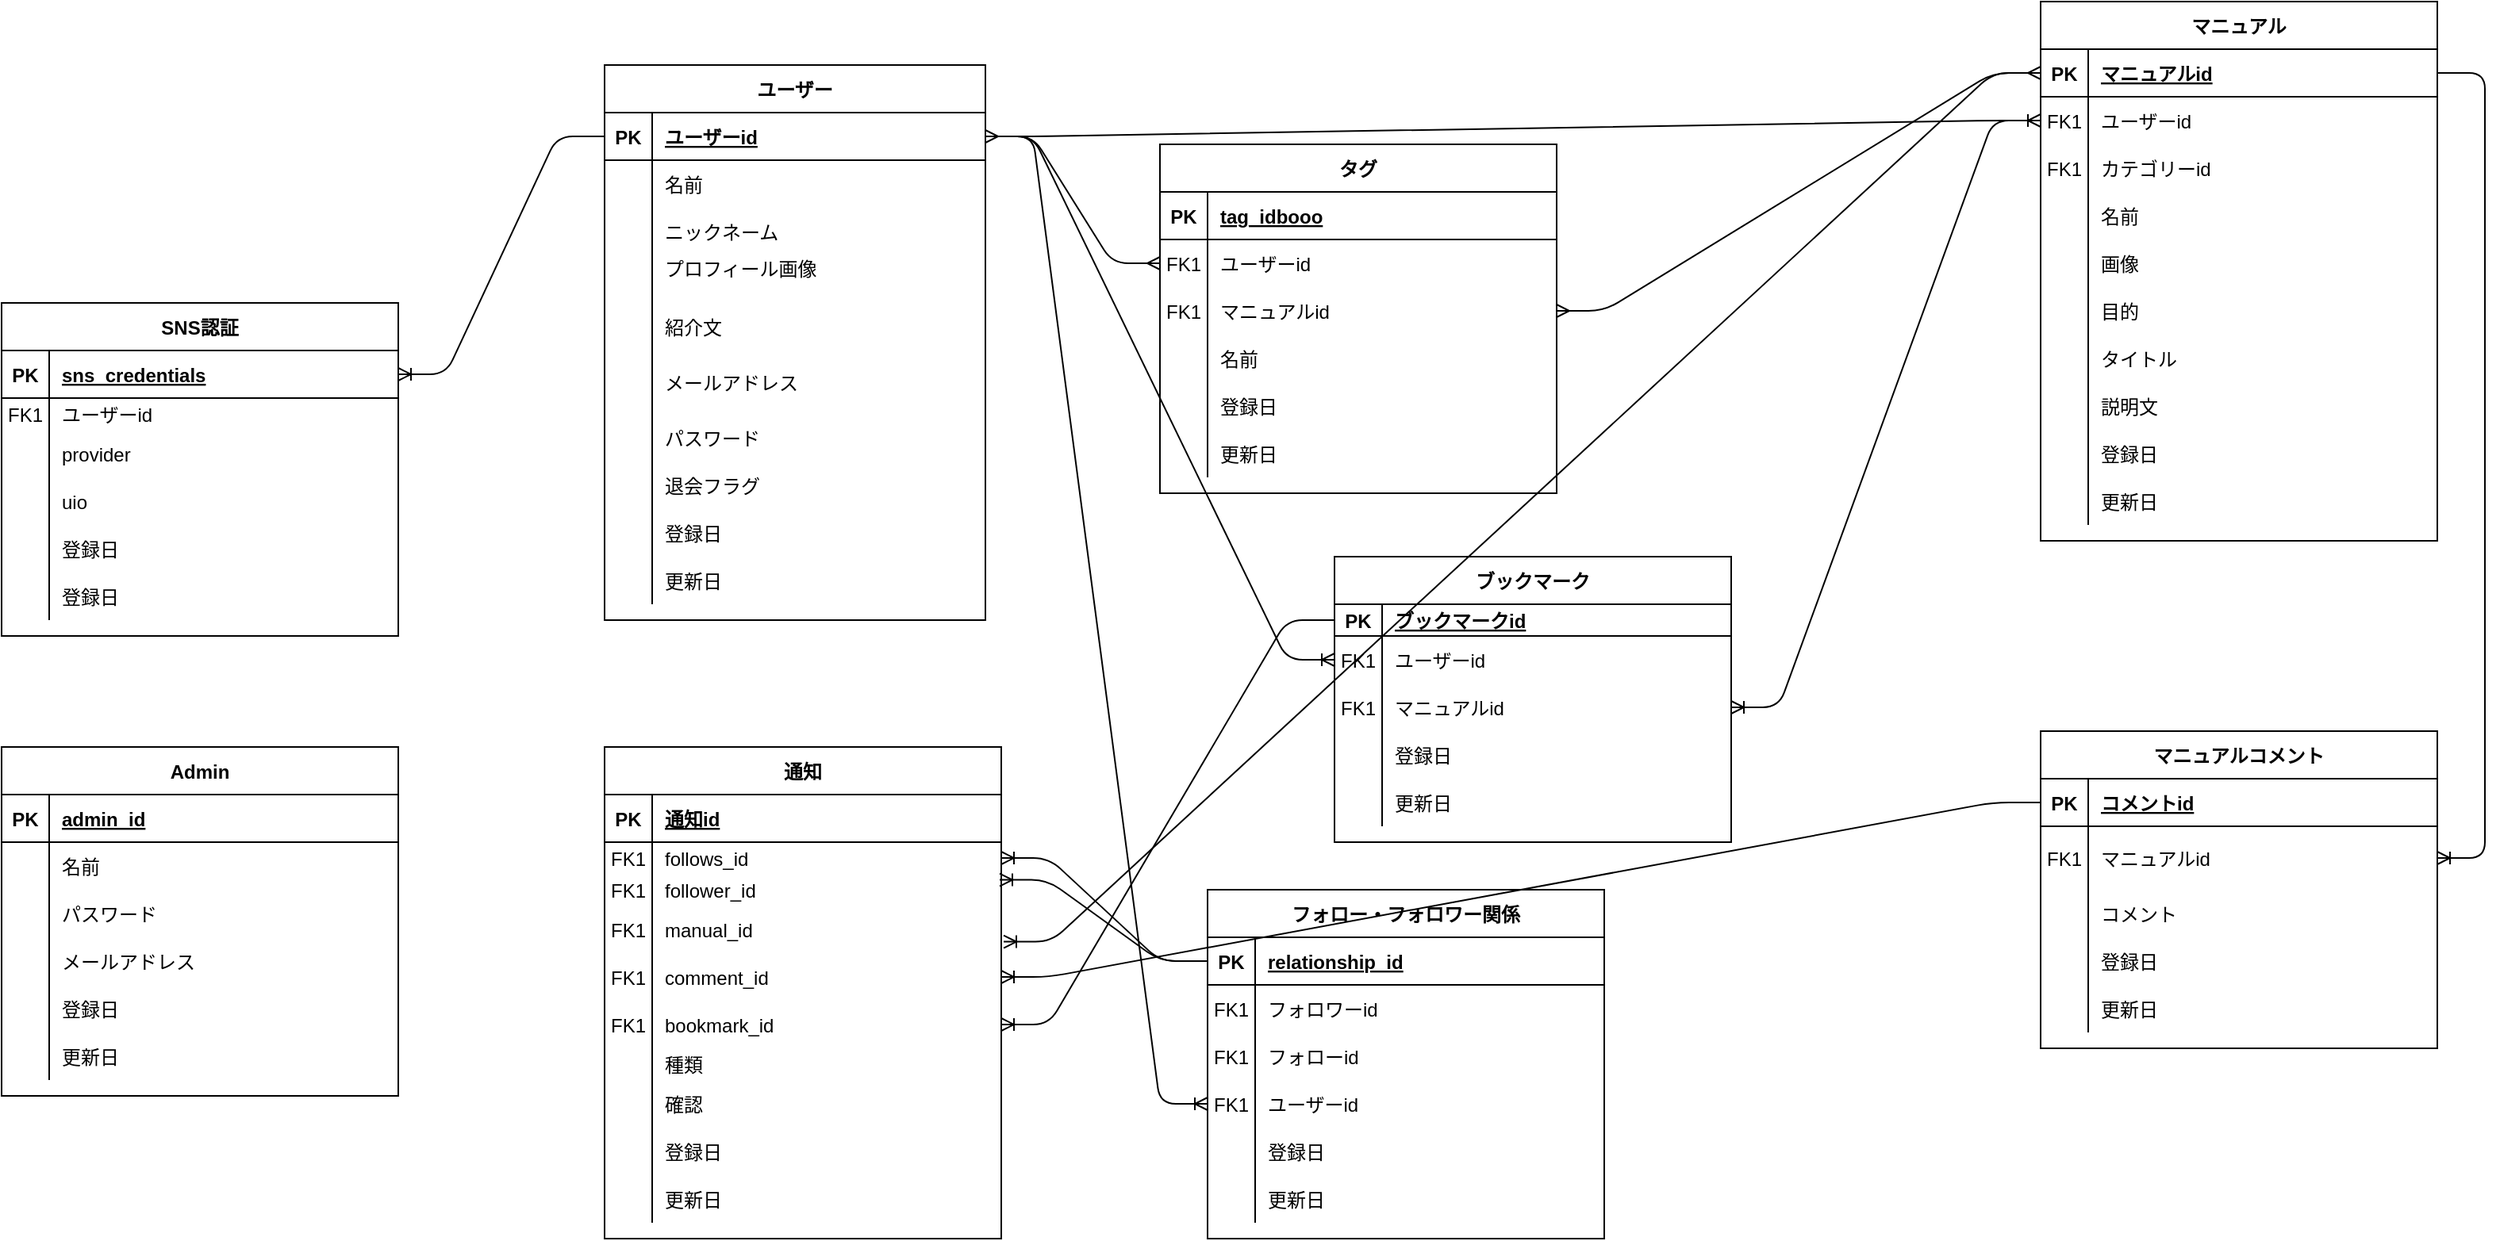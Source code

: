 <mxfile version="14.9.3" type="github">
  <diagram id="R2lEEEUBdFMjLlhIrx00" name="ER図">
    <mxGraphModel dx="1744" dy="1056" grid="1" gridSize="10" guides="1" tooltips="1" connect="1" arrows="1" fold="1" page="1" pageScale="1" pageWidth="850" pageHeight="1100" math="0" shadow="0" extFonts="Permanent Marker^https://fonts.googleapis.com/css?family=Permanent+Marker">
      <root>
        <mxCell id="0" />
        <mxCell id="1" parent="0" />
        <mxCell id="C-vyLk0tnHw3VtMMgP7b-13" value="タグ" style="shape=table;startSize=30;container=1;collapsible=1;childLayout=tableLayout;fixedRows=1;rowLines=0;fontStyle=1;align=center;resizeLast=1;" parent="1" vertex="1">
          <mxGeometry x="470" y="100" width="250" height="220" as="geometry" />
        </mxCell>
        <mxCell id="C-vyLk0tnHw3VtMMgP7b-14" value="" style="shape=partialRectangle;collapsible=0;dropTarget=0;pointerEvents=0;fillColor=none;points=[[0,0.5],[1,0.5]];portConstraint=eastwest;top=0;left=0;right=0;bottom=1;" parent="C-vyLk0tnHw3VtMMgP7b-13" vertex="1">
          <mxGeometry y="30" width="250" height="30" as="geometry" />
        </mxCell>
        <mxCell id="C-vyLk0tnHw3VtMMgP7b-15" value="PK" style="shape=partialRectangle;overflow=hidden;connectable=0;fillColor=none;top=0;left=0;bottom=0;right=0;fontStyle=1;" parent="C-vyLk0tnHw3VtMMgP7b-14" vertex="1">
          <mxGeometry width="30" height="30" as="geometry" />
        </mxCell>
        <mxCell id="C-vyLk0tnHw3VtMMgP7b-16" value="tag_idbooo" style="shape=partialRectangle;overflow=hidden;connectable=0;fillColor=none;top=0;left=0;bottom=0;right=0;align=left;spacingLeft=6;fontStyle=5;" parent="C-vyLk0tnHw3VtMMgP7b-14" vertex="1">
          <mxGeometry x="30" width="220" height="30" as="geometry" />
        </mxCell>
        <mxCell id="C-vyLk0tnHw3VtMMgP7b-17" value="" style="shape=partialRectangle;collapsible=0;dropTarget=0;pointerEvents=0;fillColor=none;points=[[0,0.5],[1,0.5]];portConstraint=eastwest;top=0;left=0;right=0;bottom=0;" parent="C-vyLk0tnHw3VtMMgP7b-13" vertex="1">
          <mxGeometry y="60" width="250" height="30" as="geometry" />
        </mxCell>
        <mxCell id="C-vyLk0tnHw3VtMMgP7b-18" value="FK1" style="shape=partialRectangle;overflow=hidden;connectable=0;fillColor=none;top=0;left=0;bottom=0;right=0;" parent="C-vyLk0tnHw3VtMMgP7b-17" vertex="1">
          <mxGeometry width="30" height="30" as="geometry" />
        </mxCell>
        <mxCell id="C-vyLk0tnHw3VtMMgP7b-19" value="ユーザーid" style="shape=partialRectangle;overflow=hidden;connectable=0;fillColor=none;top=0;left=0;bottom=0;right=0;align=left;spacingLeft=6;" parent="C-vyLk0tnHw3VtMMgP7b-17" vertex="1">
          <mxGeometry x="30" width="220" height="30" as="geometry" />
        </mxCell>
        <mxCell id="tQuzSxY3RZjjMe5-qcsy-193" value="" style="shape=partialRectangle;collapsible=0;dropTarget=0;pointerEvents=0;fillColor=none;points=[[0,0.5],[1,0.5]];portConstraint=eastwest;top=0;left=0;right=0;bottom=0;" vertex="1" parent="C-vyLk0tnHw3VtMMgP7b-13">
          <mxGeometry y="90" width="250" height="30" as="geometry" />
        </mxCell>
        <mxCell id="tQuzSxY3RZjjMe5-qcsy-194" value="FK1" style="shape=partialRectangle;overflow=hidden;connectable=0;fillColor=none;top=0;left=0;bottom=0;right=0;" vertex="1" parent="tQuzSxY3RZjjMe5-qcsy-193">
          <mxGeometry width="30" height="30" as="geometry" />
        </mxCell>
        <mxCell id="tQuzSxY3RZjjMe5-qcsy-195" value="マニュアルid" style="shape=partialRectangle;overflow=hidden;connectable=0;fillColor=none;top=0;left=0;bottom=0;right=0;align=left;spacingLeft=6;" vertex="1" parent="tQuzSxY3RZjjMe5-qcsy-193">
          <mxGeometry x="30" width="220" height="30" as="geometry" />
        </mxCell>
        <mxCell id="C-vyLk0tnHw3VtMMgP7b-20" value="" style="shape=partialRectangle;collapsible=0;dropTarget=0;pointerEvents=0;fillColor=none;points=[[0,0.5],[1,0.5]];portConstraint=eastwest;top=0;left=0;right=0;bottom=0;" parent="C-vyLk0tnHw3VtMMgP7b-13" vertex="1">
          <mxGeometry y="120" width="250" height="30" as="geometry" />
        </mxCell>
        <mxCell id="C-vyLk0tnHw3VtMMgP7b-21" value="" style="shape=partialRectangle;overflow=hidden;connectable=0;fillColor=none;top=0;left=0;bottom=0;right=0;" parent="C-vyLk0tnHw3VtMMgP7b-20" vertex="1">
          <mxGeometry width="30" height="30" as="geometry" />
        </mxCell>
        <mxCell id="C-vyLk0tnHw3VtMMgP7b-22" value="名前" style="shape=partialRectangle;overflow=hidden;connectable=0;fillColor=none;top=0;left=0;bottom=0;right=0;align=left;spacingLeft=6;" parent="C-vyLk0tnHw3VtMMgP7b-20" vertex="1">
          <mxGeometry x="30" width="220" height="30" as="geometry" />
        </mxCell>
        <mxCell id="tQuzSxY3RZjjMe5-qcsy-164" value="" style="shape=partialRectangle;collapsible=0;dropTarget=0;pointerEvents=0;fillColor=none;points=[[0,0.5],[1,0.5]];portConstraint=eastwest;top=0;left=0;right=0;bottom=0;" vertex="1" parent="C-vyLk0tnHw3VtMMgP7b-13">
          <mxGeometry y="150" width="250" height="30" as="geometry" />
        </mxCell>
        <mxCell id="tQuzSxY3RZjjMe5-qcsy-165" value="" style="shape=partialRectangle;overflow=hidden;connectable=0;fillColor=none;top=0;left=0;bottom=0;right=0;" vertex="1" parent="tQuzSxY3RZjjMe5-qcsy-164">
          <mxGeometry width="30" height="30" as="geometry" />
        </mxCell>
        <mxCell id="tQuzSxY3RZjjMe5-qcsy-166" value="登録日" style="shape=partialRectangle;overflow=hidden;connectable=0;fillColor=none;top=0;left=0;bottom=0;right=0;align=left;spacingLeft=6;" vertex="1" parent="tQuzSxY3RZjjMe5-qcsy-164">
          <mxGeometry x="30" width="220" height="30" as="geometry" />
        </mxCell>
        <mxCell id="tQuzSxY3RZjjMe5-qcsy-167" value="" style="shape=partialRectangle;collapsible=0;dropTarget=0;pointerEvents=0;fillColor=none;points=[[0,0.5],[1,0.5]];portConstraint=eastwest;top=0;left=0;right=0;bottom=0;" vertex="1" parent="C-vyLk0tnHw3VtMMgP7b-13">
          <mxGeometry y="180" width="250" height="30" as="geometry" />
        </mxCell>
        <mxCell id="tQuzSxY3RZjjMe5-qcsy-168" value="" style="shape=partialRectangle;overflow=hidden;connectable=0;fillColor=none;top=0;left=0;bottom=0;right=0;" vertex="1" parent="tQuzSxY3RZjjMe5-qcsy-167">
          <mxGeometry width="30" height="30" as="geometry" />
        </mxCell>
        <mxCell id="tQuzSxY3RZjjMe5-qcsy-169" value="更新日" style="shape=partialRectangle;overflow=hidden;connectable=0;fillColor=none;top=0;left=0;bottom=0;right=0;align=left;spacingLeft=6;" vertex="1" parent="tQuzSxY3RZjjMe5-qcsy-167">
          <mxGeometry x="30" width="220" height="30" as="geometry" />
        </mxCell>
        <mxCell id="C-vyLk0tnHw3VtMMgP7b-23" value="ユーザー" style="shape=table;startSize=30;container=1;collapsible=1;childLayout=tableLayout;fixedRows=1;rowLines=0;fontStyle=1;align=center;resizeLast=1;" parent="1" vertex="1">
          <mxGeometry x="120" y="50" width="240" height="350" as="geometry" />
        </mxCell>
        <mxCell id="C-vyLk0tnHw3VtMMgP7b-24" value="" style="shape=partialRectangle;collapsible=0;dropTarget=0;pointerEvents=0;fillColor=none;points=[[0,0.5],[1,0.5]];portConstraint=eastwest;top=0;left=0;right=0;bottom=1;" parent="C-vyLk0tnHw3VtMMgP7b-23" vertex="1">
          <mxGeometry y="30" width="240" height="30" as="geometry" />
        </mxCell>
        <mxCell id="C-vyLk0tnHw3VtMMgP7b-25" value="PK" style="shape=partialRectangle;overflow=hidden;connectable=0;fillColor=none;top=0;left=0;bottom=0;right=0;fontStyle=1;" parent="C-vyLk0tnHw3VtMMgP7b-24" vertex="1">
          <mxGeometry width="30" height="30" as="geometry" />
        </mxCell>
        <mxCell id="C-vyLk0tnHw3VtMMgP7b-26" value="ユーザーid" style="shape=partialRectangle;overflow=hidden;connectable=0;fillColor=none;top=0;left=0;bottom=0;right=0;align=left;spacingLeft=6;fontStyle=5;" parent="C-vyLk0tnHw3VtMMgP7b-24" vertex="1">
          <mxGeometry x="30" width="210" height="30" as="geometry" />
        </mxCell>
        <mxCell id="C-vyLk0tnHw3VtMMgP7b-27" value="" style="shape=partialRectangle;collapsible=0;dropTarget=0;pointerEvents=0;fillColor=none;points=[[0,0.5],[1,0.5]];portConstraint=eastwest;top=0;left=0;right=0;bottom=0;" parent="C-vyLk0tnHw3VtMMgP7b-23" vertex="1">
          <mxGeometry y="60" width="240" height="30" as="geometry" />
        </mxCell>
        <mxCell id="C-vyLk0tnHw3VtMMgP7b-28" value="" style="shape=partialRectangle;overflow=hidden;connectable=0;fillColor=none;top=0;left=0;bottom=0;right=0;" parent="C-vyLk0tnHw3VtMMgP7b-27" vertex="1">
          <mxGeometry width="30" height="30" as="geometry" />
        </mxCell>
        <mxCell id="C-vyLk0tnHw3VtMMgP7b-29" value="名前" style="shape=partialRectangle;overflow=hidden;connectable=0;fillColor=none;top=0;left=0;bottom=0;right=0;align=left;spacingLeft=6;" parent="C-vyLk0tnHw3VtMMgP7b-27" vertex="1">
          <mxGeometry x="30" width="210" height="30" as="geometry" />
        </mxCell>
        <mxCell id="tQuzSxY3RZjjMe5-qcsy-292" value="" style="shape=partialRectangle;collapsible=0;dropTarget=0;pointerEvents=0;fillColor=none;points=[[0,0.5],[1,0.5]];portConstraint=eastwest;top=0;left=0;right=0;bottom=0;" vertex="1" parent="C-vyLk0tnHw3VtMMgP7b-23">
          <mxGeometry y="90" width="240" height="30" as="geometry" />
        </mxCell>
        <mxCell id="tQuzSxY3RZjjMe5-qcsy-293" value="" style="shape=partialRectangle;overflow=hidden;connectable=0;fillColor=none;top=0;left=0;bottom=0;right=0;" vertex="1" parent="tQuzSxY3RZjjMe5-qcsy-292">
          <mxGeometry width="30" height="30" as="geometry" />
        </mxCell>
        <mxCell id="tQuzSxY3RZjjMe5-qcsy-294" value="ニックネーム" style="shape=partialRectangle;overflow=hidden;connectable=0;fillColor=none;top=0;left=0;bottom=0;right=0;align=left;spacingLeft=6;" vertex="1" parent="tQuzSxY3RZjjMe5-qcsy-292">
          <mxGeometry x="30" width="210" height="30" as="geometry" />
        </mxCell>
        <mxCell id="tQuzSxY3RZjjMe5-qcsy-295" value="" style="shape=partialRectangle;collapsible=0;dropTarget=0;pointerEvents=0;fillColor=none;points=[[0,0.5],[1,0.5]];portConstraint=eastwest;top=0;left=0;right=0;bottom=0;" vertex="1" parent="C-vyLk0tnHw3VtMMgP7b-23">
          <mxGeometry y="120" width="240" height="30" as="geometry" />
        </mxCell>
        <mxCell id="tQuzSxY3RZjjMe5-qcsy-296" value="" style="shape=partialRectangle;overflow=hidden;connectable=0;fillColor=none;top=0;left=0;bottom=0;right=0;" vertex="1" parent="tQuzSxY3RZjjMe5-qcsy-295">
          <mxGeometry width="30" height="30" as="geometry" />
        </mxCell>
        <mxCell id="tQuzSxY3RZjjMe5-qcsy-297" value="プロフィール画像&#xa;" style="shape=partialRectangle;overflow=hidden;connectable=0;fillColor=none;top=0;left=0;bottom=0;right=0;align=left;spacingLeft=6;" vertex="1" parent="tQuzSxY3RZjjMe5-qcsy-295">
          <mxGeometry x="30" width="210" height="30" as="geometry" />
        </mxCell>
        <mxCell id="tQuzSxY3RZjjMe5-qcsy-100" value="" style="shape=partialRectangle;collapsible=0;dropTarget=0;pointerEvents=0;fillColor=none;points=[[0,0.5],[1,0.5]];portConstraint=eastwest;top=0;left=0;right=0;bottom=0;" vertex="1" parent="C-vyLk0tnHw3VtMMgP7b-23">
          <mxGeometry y="150" width="240" height="30" as="geometry" />
        </mxCell>
        <mxCell id="tQuzSxY3RZjjMe5-qcsy-101" value="" style="shape=partialRectangle;overflow=hidden;connectable=0;fillColor=none;top=0;left=0;bottom=0;right=0;" vertex="1" parent="tQuzSxY3RZjjMe5-qcsy-100">
          <mxGeometry width="30" height="30" as="geometry" />
        </mxCell>
        <mxCell id="tQuzSxY3RZjjMe5-qcsy-102" value="紹介文" style="shape=partialRectangle;overflow=hidden;connectable=0;fillColor=none;top=0;left=0;bottom=0;right=0;align=left;spacingLeft=6;" vertex="1" parent="tQuzSxY3RZjjMe5-qcsy-100">
          <mxGeometry x="30" width="210" height="30" as="geometry" />
        </mxCell>
        <mxCell id="tQuzSxY3RZjjMe5-qcsy-76" value="" style="shape=partialRectangle;collapsible=0;dropTarget=0;pointerEvents=0;fillColor=none;top=0;left=0;bottom=0;right=0;points=[[0,0.5],[1,0.5]];portConstraint=eastwest;" vertex="1" parent="C-vyLk0tnHw3VtMMgP7b-23">
          <mxGeometry y="180" width="240" height="40" as="geometry" />
        </mxCell>
        <mxCell id="tQuzSxY3RZjjMe5-qcsy-77" value="" style="shape=partialRectangle;connectable=0;fillColor=none;top=0;left=0;bottom=0;right=0;editable=1;overflow=hidden;" vertex="1" parent="tQuzSxY3RZjjMe5-qcsy-76">
          <mxGeometry width="30" height="40" as="geometry" />
        </mxCell>
        <mxCell id="tQuzSxY3RZjjMe5-qcsy-78" value="メールアドレス" style="shape=partialRectangle;connectable=0;fillColor=none;top=0;left=0;bottom=0;right=0;align=left;spacingLeft=6;overflow=hidden;" vertex="1" parent="tQuzSxY3RZjjMe5-qcsy-76">
          <mxGeometry x="30" width="210" height="40" as="geometry" />
        </mxCell>
        <mxCell id="tQuzSxY3RZjjMe5-qcsy-79" value="" style="shape=partialRectangle;collapsible=0;dropTarget=0;pointerEvents=0;fillColor=none;top=0;left=0;bottom=0;right=0;points=[[0,0.5],[1,0.5]];portConstraint=eastwest;" vertex="1" parent="C-vyLk0tnHw3VtMMgP7b-23">
          <mxGeometry y="220" width="240" height="30" as="geometry" />
        </mxCell>
        <mxCell id="tQuzSxY3RZjjMe5-qcsy-80" value="" style="shape=partialRectangle;connectable=0;fillColor=none;top=0;left=0;bottom=0;right=0;editable=1;overflow=hidden;" vertex="1" parent="tQuzSxY3RZjjMe5-qcsy-79">
          <mxGeometry width="30" height="30" as="geometry" />
        </mxCell>
        <mxCell id="tQuzSxY3RZjjMe5-qcsy-81" value="パスワード" style="shape=partialRectangle;connectable=0;fillColor=none;top=0;left=0;bottom=0;right=0;align=left;spacingLeft=6;overflow=hidden;" vertex="1" parent="tQuzSxY3RZjjMe5-qcsy-79">
          <mxGeometry x="30" width="210" height="30" as="geometry" />
        </mxCell>
        <mxCell id="tQuzSxY3RZjjMe5-qcsy-317" value="" style="shape=partialRectangle;collapsible=0;dropTarget=0;pointerEvents=0;fillColor=none;top=0;left=0;bottom=0;right=0;points=[[0,0.5],[1,0.5]];portConstraint=eastwest;" vertex="1" parent="C-vyLk0tnHw3VtMMgP7b-23">
          <mxGeometry y="250" width="240" height="30" as="geometry" />
        </mxCell>
        <mxCell id="tQuzSxY3RZjjMe5-qcsy-318" value="" style="shape=partialRectangle;connectable=0;fillColor=none;top=0;left=0;bottom=0;right=0;editable=1;overflow=hidden;" vertex="1" parent="tQuzSxY3RZjjMe5-qcsy-317">
          <mxGeometry width="30" height="30" as="geometry" />
        </mxCell>
        <mxCell id="tQuzSxY3RZjjMe5-qcsy-319" value="退会フラグ" style="shape=partialRectangle;connectable=0;fillColor=none;top=0;left=0;bottom=0;right=0;align=left;spacingLeft=6;overflow=hidden;" vertex="1" parent="tQuzSxY3RZjjMe5-qcsy-317">
          <mxGeometry x="30" width="210" height="30" as="geometry" />
        </mxCell>
        <mxCell id="tQuzSxY3RZjjMe5-qcsy-82" value="" style="shape=partialRectangle;collapsible=0;dropTarget=0;pointerEvents=0;fillColor=none;top=0;left=0;bottom=0;right=0;points=[[0,0.5],[1,0.5]];portConstraint=eastwest;" vertex="1" parent="C-vyLk0tnHw3VtMMgP7b-23">
          <mxGeometry y="280" width="240" height="30" as="geometry" />
        </mxCell>
        <mxCell id="tQuzSxY3RZjjMe5-qcsy-83" value="" style="shape=partialRectangle;connectable=0;fillColor=none;top=0;left=0;bottom=0;right=0;editable=1;overflow=hidden;" vertex="1" parent="tQuzSxY3RZjjMe5-qcsy-82">
          <mxGeometry width="30" height="30" as="geometry" />
        </mxCell>
        <mxCell id="tQuzSxY3RZjjMe5-qcsy-84" value="登録日" style="shape=partialRectangle;connectable=0;fillColor=none;top=0;left=0;bottom=0;right=0;align=left;spacingLeft=6;overflow=hidden;" vertex="1" parent="tQuzSxY3RZjjMe5-qcsy-82">
          <mxGeometry x="30" width="210" height="30" as="geometry" />
        </mxCell>
        <mxCell id="tQuzSxY3RZjjMe5-qcsy-85" value="" style="shape=partialRectangle;collapsible=0;dropTarget=0;pointerEvents=0;fillColor=none;top=0;left=0;bottom=0;right=0;points=[[0,0.5],[1,0.5]];portConstraint=eastwest;" vertex="1" parent="C-vyLk0tnHw3VtMMgP7b-23">
          <mxGeometry y="310" width="240" height="30" as="geometry" />
        </mxCell>
        <mxCell id="tQuzSxY3RZjjMe5-qcsy-86" value="" style="shape=partialRectangle;connectable=0;fillColor=none;top=0;left=0;bottom=0;right=0;editable=1;overflow=hidden;" vertex="1" parent="tQuzSxY3RZjjMe5-qcsy-85">
          <mxGeometry width="30" height="30" as="geometry" />
        </mxCell>
        <mxCell id="tQuzSxY3RZjjMe5-qcsy-87" value="更新日" style="shape=partialRectangle;connectable=0;fillColor=none;top=0;left=0;bottom=0;right=0;align=left;spacingLeft=6;overflow=hidden;" vertex="1" parent="tQuzSxY3RZjjMe5-qcsy-85">
          <mxGeometry x="30" width="210" height="30" as="geometry" />
        </mxCell>
        <mxCell id="tQuzSxY3RZjjMe5-qcsy-11" value="ブックマーク" style="shape=table;startSize=30;container=1;collapsible=1;childLayout=tableLayout;fixedRows=1;rowLines=0;fontStyle=1;align=center;resizeLast=1;" vertex="1" parent="1">
          <mxGeometry x="580" y="360" width="250" height="180" as="geometry" />
        </mxCell>
        <mxCell id="tQuzSxY3RZjjMe5-qcsy-12" value="" style="shape=partialRectangle;collapsible=0;dropTarget=0;pointerEvents=0;fillColor=none;points=[[0,0.5],[1,0.5]];portConstraint=eastwest;top=0;left=0;right=0;bottom=1;" vertex="1" parent="tQuzSxY3RZjjMe5-qcsy-11">
          <mxGeometry y="30" width="250" height="20" as="geometry" />
        </mxCell>
        <mxCell id="tQuzSxY3RZjjMe5-qcsy-13" value="PK" style="shape=partialRectangle;overflow=hidden;connectable=0;fillColor=none;top=0;left=0;bottom=0;right=0;fontStyle=1;" vertex="1" parent="tQuzSxY3RZjjMe5-qcsy-12">
          <mxGeometry width="30" height="20" as="geometry" />
        </mxCell>
        <mxCell id="tQuzSxY3RZjjMe5-qcsy-14" value="ブックマークid" style="shape=partialRectangle;overflow=hidden;connectable=0;fillColor=none;top=0;left=0;bottom=0;right=0;align=left;spacingLeft=6;fontStyle=5;" vertex="1" parent="tQuzSxY3RZjjMe5-qcsy-12">
          <mxGeometry x="30" width="220" height="20" as="geometry" />
        </mxCell>
        <mxCell id="tQuzSxY3RZjjMe5-qcsy-15" value="" style="shape=partialRectangle;collapsible=0;dropTarget=0;pointerEvents=0;fillColor=none;points=[[0,0.5],[1,0.5]];portConstraint=eastwest;top=0;left=0;right=0;bottom=0;" vertex="1" parent="tQuzSxY3RZjjMe5-qcsy-11">
          <mxGeometry y="50" width="250" height="30" as="geometry" />
        </mxCell>
        <mxCell id="tQuzSxY3RZjjMe5-qcsy-16" value="FK1" style="shape=partialRectangle;overflow=hidden;connectable=0;fillColor=none;top=0;left=0;bottom=0;right=0;" vertex="1" parent="tQuzSxY3RZjjMe5-qcsy-15">
          <mxGeometry width="30" height="30" as="geometry" />
        </mxCell>
        <mxCell id="tQuzSxY3RZjjMe5-qcsy-17" value="ユーザーid" style="shape=partialRectangle;overflow=hidden;connectable=0;fillColor=none;top=0;left=0;bottom=0;right=0;align=left;spacingLeft=6;" vertex="1" parent="tQuzSxY3RZjjMe5-qcsy-15">
          <mxGeometry x="30" width="220" height="30" as="geometry" />
        </mxCell>
        <mxCell id="tQuzSxY3RZjjMe5-qcsy-226" value="" style="shape=partialRectangle;collapsible=0;dropTarget=0;pointerEvents=0;fillColor=none;points=[[0,0.5],[1,0.5]];portConstraint=eastwest;top=0;left=0;right=0;bottom=0;" vertex="1" parent="tQuzSxY3RZjjMe5-qcsy-11">
          <mxGeometry y="80" width="250" height="30" as="geometry" />
        </mxCell>
        <mxCell id="tQuzSxY3RZjjMe5-qcsy-227" value="FK1" style="shape=partialRectangle;overflow=hidden;connectable=0;fillColor=none;top=0;left=0;bottom=0;right=0;" vertex="1" parent="tQuzSxY3RZjjMe5-qcsy-226">
          <mxGeometry width="30" height="30" as="geometry" />
        </mxCell>
        <mxCell id="tQuzSxY3RZjjMe5-qcsy-228" value="マニュアルid" style="shape=partialRectangle;overflow=hidden;connectable=0;fillColor=none;top=0;left=0;bottom=0;right=0;align=left;spacingLeft=6;" vertex="1" parent="tQuzSxY3RZjjMe5-qcsy-226">
          <mxGeometry x="30" width="220" height="30" as="geometry" />
        </mxCell>
        <mxCell id="tQuzSxY3RZjjMe5-qcsy-18" value="" style="shape=partialRectangle;collapsible=0;dropTarget=0;pointerEvents=0;fillColor=none;points=[[0,0.5],[1,0.5]];portConstraint=eastwest;top=0;left=0;right=0;bottom=0;" vertex="1" parent="tQuzSxY3RZjjMe5-qcsy-11">
          <mxGeometry y="110" width="250" height="30" as="geometry" />
        </mxCell>
        <mxCell id="tQuzSxY3RZjjMe5-qcsy-19" value="" style="shape=partialRectangle;overflow=hidden;connectable=0;fillColor=none;top=0;left=0;bottom=0;right=0;" vertex="1" parent="tQuzSxY3RZjjMe5-qcsy-18">
          <mxGeometry width="30" height="30" as="geometry" />
        </mxCell>
        <mxCell id="tQuzSxY3RZjjMe5-qcsy-20" value="登録日" style="shape=partialRectangle;overflow=hidden;connectable=0;fillColor=none;top=0;left=0;bottom=0;right=0;align=left;spacingLeft=6;" vertex="1" parent="tQuzSxY3RZjjMe5-qcsy-18">
          <mxGeometry x="30" width="220" height="30" as="geometry" />
        </mxCell>
        <mxCell id="tQuzSxY3RZjjMe5-qcsy-173" value="" style="shape=partialRectangle;collapsible=0;dropTarget=0;pointerEvents=0;fillColor=none;points=[[0,0.5],[1,0.5]];portConstraint=eastwest;top=0;left=0;right=0;bottom=0;" vertex="1" parent="tQuzSxY3RZjjMe5-qcsy-11">
          <mxGeometry y="140" width="250" height="30" as="geometry" />
        </mxCell>
        <mxCell id="tQuzSxY3RZjjMe5-qcsy-174" value="" style="shape=partialRectangle;overflow=hidden;connectable=0;fillColor=none;top=0;left=0;bottom=0;right=0;" vertex="1" parent="tQuzSxY3RZjjMe5-qcsy-173">
          <mxGeometry width="30" height="30" as="geometry" />
        </mxCell>
        <mxCell id="tQuzSxY3RZjjMe5-qcsy-175" value="更新日" style="shape=partialRectangle;overflow=hidden;connectable=0;fillColor=none;top=0;left=0;bottom=0;right=0;align=left;spacingLeft=6;" vertex="1" parent="tQuzSxY3RZjjMe5-qcsy-173">
          <mxGeometry x="30" width="220" height="30" as="geometry" />
        </mxCell>
        <mxCell id="tQuzSxY3RZjjMe5-qcsy-21" value="マニュアルコメント" style="shape=table;startSize=30;container=1;collapsible=1;childLayout=tableLayout;fixedRows=1;rowLines=0;fontStyle=1;align=center;resizeLast=1;" vertex="1" parent="1">
          <mxGeometry x="1025" y="470" width="250" height="200" as="geometry" />
        </mxCell>
        <mxCell id="tQuzSxY3RZjjMe5-qcsy-22" value="" style="shape=partialRectangle;collapsible=0;dropTarget=0;pointerEvents=0;fillColor=none;points=[[0,0.5],[1,0.5]];portConstraint=eastwest;top=0;left=0;right=0;bottom=1;" vertex="1" parent="tQuzSxY3RZjjMe5-qcsy-21">
          <mxGeometry y="30" width="250" height="30" as="geometry" />
        </mxCell>
        <mxCell id="tQuzSxY3RZjjMe5-qcsy-23" value="PK" style="shape=partialRectangle;overflow=hidden;connectable=0;fillColor=none;top=0;left=0;bottom=0;right=0;fontStyle=1;" vertex="1" parent="tQuzSxY3RZjjMe5-qcsy-22">
          <mxGeometry width="30" height="30" as="geometry" />
        </mxCell>
        <mxCell id="tQuzSxY3RZjjMe5-qcsy-24" value="コメントid" style="shape=partialRectangle;overflow=hidden;connectable=0;fillColor=none;top=0;left=0;bottom=0;right=0;align=left;spacingLeft=6;fontStyle=5;" vertex="1" parent="tQuzSxY3RZjjMe5-qcsy-22">
          <mxGeometry x="30" width="220" height="30" as="geometry" />
        </mxCell>
        <mxCell id="tQuzSxY3RZjjMe5-qcsy-25" value="" style="shape=partialRectangle;collapsible=0;dropTarget=0;pointerEvents=0;fillColor=none;points=[[0,0.5],[1,0.5]];portConstraint=eastwest;top=0;left=0;right=0;bottom=0;" vertex="1" parent="tQuzSxY3RZjjMe5-qcsy-21">
          <mxGeometry y="60" width="250" height="40" as="geometry" />
        </mxCell>
        <mxCell id="tQuzSxY3RZjjMe5-qcsy-26" value="FK1" style="shape=partialRectangle;overflow=hidden;connectable=0;fillColor=none;top=0;left=0;bottom=0;right=0;" vertex="1" parent="tQuzSxY3RZjjMe5-qcsy-25">
          <mxGeometry width="30" height="40" as="geometry" />
        </mxCell>
        <mxCell id="tQuzSxY3RZjjMe5-qcsy-27" value="マニュアルid" style="shape=partialRectangle;overflow=hidden;connectable=0;fillColor=none;top=0;left=0;bottom=0;right=0;align=left;spacingLeft=6;" vertex="1" parent="tQuzSxY3RZjjMe5-qcsy-25">
          <mxGeometry x="30" width="220" height="40" as="geometry" />
        </mxCell>
        <mxCell id="tQuzSxY3RZjjMe5-qcsy-28" value="" style="shape=partialRectangle;collapsible=0;dropTarget=0;pointerEvents=0;fillColor=none;points=[[0,0.5],[1,0.5]];portConstraint=eastwest;top=0;left=0;right=0;bottom=0;" vertex="1" parent="tQuzSxY3RZjjMe5-qcsy-21">
          <mxGeometry y="100" width="250" height="30" as="geometry" />
        </mxCell>
        <mxCell id="tQuzSxY3RZjjMe5-qcsy-29" value="" style="shape=partialRectangle;overflow=hidden;connectable=0;fillColor=none;top=0;left=0;bottom=0;right=0;" vertex="1" parent="tQuzSxY3RZjjMe5-qcsy-28">
          <mxGeometry width="30" height="30" as="geometry" />
        </mxCell>
        <mxCell id="tQuzSxY3RZjjMe5-qcsy-30" value="コメント" style="shape=partialRectangle;overflow=hidden;connectable=0;fillColor=none;top=0;left=0;bottom=0;right=0;align=left;spacingLeft=6;" vertex="1" parent="tQuzSxY3RZjjMe5-qcsy-28">
          <mxGeometry x="30" width="220" height="30" as="geometry" />
        </mxCell>
        <mxCell id="tQuzSxY3RZjjMe5-qcsy-112" value="" style="shape=partialRectangle;collapsible=0;dropTarget=0;pointerEvents=0;fillColor=none;points=[[0,0.5],[1,0.5]];portConstraint=eastwest;top=0;left=0;right=0;bottom=0;" vertex="1" parent="tQuzSxY3RZjjMe5-qcsy-21">
          <mxGeometry y="130" width="250" height="30" as="geometry" />
        </mxCell>
        <mxCell id="tQuzSxY3RZjjMe5-qcsy-113" value="" style="shape=partialRectangle;overflow=hidden;connectable=0;fillColor=none;top=0;left=0;bottom=0;right=0;" vertex="1" parent="tQuzSxY3RZjjMe5-qcsy-112">
          <mxGeometry width="30" height="30" as="geometry" />
        </mxCell>
        <mxCell id="tQuzSxY3RZjjMe5-qcsy-114" value="登録日" style="shape=partialRectangle;overflow=hidden;connectable=0;fillColor=none;top=0;left=0;bottom=0;right=0;align=left;spacingLeft=6;" vertex="1" parent="tQuzSxY3RZjjMe5-qcsy-112">
          <mxGeometry x="30" width="220" height="30" as="geometry" />
        </mxCell>
        <mxCell id="tQuzSxY3RZjjMe5-qcsy-115" value="" style="shape=partialRectangle;collapsible=0;dropTarget=0;pointerEvents=0;fillColor=none;points=[[0,0.5],[1,0.5]];portConstraint=eastwest;top=0;left=0;right=0;bottom=0;" vertex="1" parent="tQuzSxY3RZjjMe5-qcsy-21">
          <mxGeometry y="160" width="250" height="30" as="geometry" />
        </mxCell>
        <mxCell id="tQuzSxY3RZjjMe5-qcsy-116" value="" style="shape=partialRectangle;overflow=hidden;connectable=0;fillColor=none;top=0;left=0;bottom=0;right=0;" vertex="1" parent="tQuzSxY3RZjjMe5-qcsy-115">
          <mxGeometry width="30" height="30" as="geometry" />
        </mxCell>
        <mxCell id="tQuzSxY3RZjjMe5-qcsy-117" value="更新日" style="shape=partialRectangle;overflow=hidden;connectable=0;fillColor=none;top=0;left=0;bottom=0;right=0;align=left;spacingLeft=6;" vertex="1" parent="tQuzSxY3RZjjMe5-qcsy-115">
          <mxGeometry x="30" width="220" height="30" as="geometry" />
        </mxCell>
        <mxCell id="tQuzSxY3RZjjMe5-qcsy-31" value="SNS認証" style="shape=table;startSize=30;container=1;collapsible=1;childLayout=tableLayout;fixedRows=1;rowLines=0;fontStyle=1;align=center;resizeLast=1;" vertex="1" parent="1">
          <mxGeometry x="-260" y="200" width="250" height="210.0" as="geometry" />
        </mxCell>
        <mxCell id="tQuzSxY3RZjjMe5-qcsy-32" value="" style="shape=partialRectangle;collapsible=0;dropTarget=0;pointerEvents=0;fillColor=none;points=[[0,0.5],[1,0.5]];portConstraint=eastwest;top=0;left=0;right=0;bottom=1;" vertex="1" parent="tQuzSxY3RZjjMe5-qcsy-31">
          <mxGeometry y="30" width="250" height="30" as="geometry" />
        </mxCell>
        <mxCell id="tQuzSxY3RZjjMe5-qcsy-33" value="PK" style="shape=partialRectangle;overflow=hidden;connectable=0;fillColor=none;top=0;left=0;bottom=0;right=0;fontStyle=1;" vertex="1" parent="tQuzSxY3RZjjMe5-qcsy-32">
          <mxGeometry width="30" height="30" as="geometry" />
        </mxCell>
        <mxCell id="tQuzSxY3RZjjMe5-qcsy-34" value="sns_credentials" style="shape=partialRectangle;overflow=hidden;connectable=0;fillColor=none;top=0;left=0;bottom=0;right=0;align=left;spacingLeft=6;fontStyle=5;" vertex="1" parent="tQuzSxY3RZjjMe5-qcsy-32">
          <mxGeometry x="30" width="220" height="30" as="geometry" />
        </mxCell>
        <mxCell id="tQuzSxY3RZjjMe5-qcsy-35" value="" style="shape=partialRectangle;collapsible=0;dropTarget=0;pointerEvents=0;fillColor=none;points=[[0,0.5],[1,0.5]];portConstraint=eastwest;top=0;left=0;right=0;bottom=0;" vertex="1" parent="tQuzSxY3RZjjMe5-qcsy-31">
          <mxGeometry y="60" width="250" height="20" as="geometry" />
        </mxCell>
        <mxCell id="tQuzSxY3RZjjMe5-qcsy-36" value="FK1" style="shape=partialRectangle;overflow=hidden;connectable=0;fillColor=none;top=0;left=0;bottom=0;right=0;" vertex="1" parent="tQuzSxY3RZjjMe5-qcsy-35">
          <mxGeometry width="30" height="20" as="geometry" />
        </mxCell>
        <mxCell id="tQuzSxY3RZjjMe5-qcsy-37" value="ユーザーid" style="shape=partialRectangle;overflow=hidden;connectable=0;fillColor=none;top=0;left=0;bottom=0;right=0;align=left;spacingLeft=6;" vertex="1" parent="tQuzSxY3RZjjMe5-qcsy-35">
          <mxGeometry x="30" width="220" height="20" as="geometry" />
        </mxCell>
        <mxCell id="tQuzSxY3RZjjMe5-qcsy-38" value="" style="shape=partialRectangle;collapsible=0;dropTarget=0;pointerEvents=0;fillColor=none;points=[[0,0.5],[1,0.5]];portConstraint=eastwest;top=0;left=0;right=0;bottom=0;" vertex="1" parent="tQuzSxY3RZjjMe5-qcsy-31">
          <mxGeometry y="80" width="250" height="30" as="geometry" />
        </mxCell>
        <mxCell id="tQuzSxY3RZjjMe5-qcsy-39" value="" style="shape=partialRectangle;overflow=hidden;connectable=0;fillColor=none;top=0;left=0;bottom=0;right=0;" vertex="1" parent="tQuzSxY3RZjjMe5-qcsy-38">
          <mxGeometry width="30" height="30" as="geometry" />
        </mxCell>
        <mxCell id="tQuzSxY3RZjjMe5-qcsy-40" value="provider" style="shape=partialRectangle;overflow=hidden;connectable=0;fillColor=none;top=0;left=0;bottom=0;right=0;align=left;spacingLeft=6;" vertex="1" parent="tQuzSxY3RZjjMe5-qcsy-38">
          <mxGeometry x="30" width="220" height="30" as="geometry" />
        </mxCell>
        <mxCell id="tQuzSxY3RZjjMe5-qcsy-182" value="" style="shape=partialRectangle;collapsible=0;dropTarget=0;pointerEvents=0;fillColor=none;points=[[0,0.5],[1,0.5]];portConstraint=eastwest;top=0;left=0;right=0;bottom=0;" vertex="1" parent="tQuzSxY3RZjjMe5-qcsy-31">
          <mxGeometry y="110" width="250" height="30" as="geometry" />
        </mxCell>
        <mxCell id="tQuzSxY3RZjjMe5-qcsy-183" value="" style="shape=partialRectangle;overflow=hidden;connectable=0;fillColor=none;top=0;left=0;bottom=0;right=0;" vertex="1" parent="tQuzSxY3RZjjMe5-qcsy-182">
          <mxGeometry width="30" height="30" as="geometry" />
        </mxCell>
        <mxCell id="tQuzSxY3RZjjMe5-qcsy-184" value="uio" style="shape=partialRectangle;overflow=hidden;connectable=0;fillColor=none;top=0;left=0;bottom=0;right=0;align=left;spacingLeft=6;" vertex="1" parent="tQuzSxY3RZjjMe5-qcsy-182">
          <mxGeometry x="30" width="220" height="30" as="geometry" />
        </mxCell>
        <mxCell id="tQuzSxY3RZjjMe5-qcsy-185" value="" style="shape=partialRectangle;collapsible=0;dropTarget=0;pointerEvents=0;fillColor=none;points=[[0,0.5],[1,0.5]];portConstraint=eastwest;top=0;left=0;right=0;bottom=0;" vertex="1" parent="tQuzSxY3RZjjMe5-qcsy-31">
          <mxGeometry y="140" width="250" height="30" as="geometry" />
        </mxCell>
        <mxCell id="tQuzSxY3RZjjMe5-qcsy-186" value="" style="shape=partialRectangle;overflow=hidden;connectable=0;fillColor=none;top=0;left=0;bottom=0;right=0;" vertex="1" parent="tQuzSxY3RZjjMe5-qcsy-185">
          <mxGeometry width="30" height="30" as="geometry" />
        </mxCell>
        <mxCell id="tQuzSxY3RZjjMe5-qcsy-187" value="登録日" style="shape=partialRectangle;overflow=hidden;connectable=0;fillColor=none;top=0;left=0;bottom=0;right=0;align=left;spacingLeft=6;" vertex="1" parent="tQuzSxY3RZjjMe5-qcsy-185">
          <mxGeometry x="30" width="220" height="30" as="geometry" />
        </mxCell>
        <mxCell id="tQuzSxY3RZjjMe5-qcsy-188" value="" style="shape=partialRectangle;collapsible=0;dropTarget=0;pointerEvents=0;fillColor=none;points=[[0,0.5],[1,0.5]];portConstraint=eastwest;top=0;left=0;right=0;bottom=0;" vertex="1" parent="tQuzSxY3RZjjMe5-qcsy-31">
          <mxGeometry y="170" width="250" height="30" as="geometry" />
        </mxCell>
        <mxCell id="tQuzSxY3RZjjMe5-qcsy-189" value="" style="shape=partialRectangle;overflow=hidden;connectable=0;fillColor=none;top=0;left=0;bottom=0;right=0;" vertex="1" parent="tQuzSxY3RZjjMe5-qcsy-188">
          <mxGeometry width="30" height="30" as="geometry" />
        </mxCell>
        <mxCell id="tQuzSxY3RZjjMe5-qcsy-190" value="登録日" style="shape=partialRectangle;overflow=hidden;connectable=0;fillColor=none;top=0;left=0;bottom=0;right=0;align=left;spacingLeft=6;" vertex="1" parent="tQuzSxY3RZjjMe5-qcsy-188">
          <mxGeometry x="30" width="220" height="30" as="geometry" />
        </mxCell>
        <mxCell id="tQuzSxY3RZjjMe5-qcsy-41" value="通知" style="shape=table;startSize=30;container=1;collapsible=1;childLayout=tableLayout;fixedRows=1;rowLines=0;fontStyle=1;align=center;resizeLast=1;" vertex="1" parent="1">
          <mxGeometry x="120" y="480" width="250" height="310" as="geometry" />
        </mxCell>
        <mxCell id="tQuzSxY3RZjjMe5-qcsy-42" value="" style="shape=partialRectangle;collapsible=0;dropTarget=0;pointerEvents=0;fillColor=none;points=[[0,0.5],[1,0.5]];portConstraint=eastwest;top=0;left=0;right=0;bottom=1;" vertex="1" parent="tQuzSxY3RZjjMe5-qcsy-41">
          <mxGeometry y="30" width="250" height="30" as="geometry" />
        </mxCell>
        <mxCell id="tQuzSxY3RZjjMe5-qcsy-43" value="PK" style="shape=partialRectangle;overflow=hidden;connectable=0;fillColor=none;top=0;left=0;bottom=0;right=0;fontStyle=1;" vertex="1" parent="tQuzSxY3RZjjMe5-qcsy-42">
          <mxGeometry width="30" height="30" as="geometry" />
        </mxCell>
        <mxCell id="tQuzSxY3RZjjMe5-qcsy-44" value="通知id" style="shape=partialRectangle;overflow=hidden;connectable=0;fillColor=none;top=0;left=0;bottom=0;right=0;align=left;spacingLeft=6;fontStyle=5;" vertex="1" parent="tQuzSxY3RZjjMe5-qcsy-42">
          <mxGeometry x="30" width="220" height="30" as="geometry" />
        </mxCell>
        <mxCell id="tQuzSxY3RZjjMe5-qcsy-45" value="" style="shape=partialRectangle;collapsible=0;dropTarget=0;pointerEvents=0;fillColor=none;points=[[0,0.5],[1,0.5]];portConstraint=eastwest;top=0;left=0;right=0;bottom=0;" vertex="1" parent="tQuzSxY3RZjjMe5-qcsy-41">
          <mxGeometry y="60" width="250" height="20" as="geometry" />
        </mxCell>
        <mxCell id="tQuzSxY3RZjjMe5-qcsy-46" value="FK1" style="shape=partialRectangle;overflow=hidden;connectable=0;fillColor=none;top=0;left=0;bottom=0;right=0;" vertex="1" parent="tQuzSxY3RZjjMe5-qcsy-45">
          <mxGeometry width="30" height="20" as="geometry" />
        </mxCell>
        <mxCell id="tQuzSxY3RZjjMe5-qcsy-47" value="follows_id" style="shape=partialRectangle;overflow=hidden;connectable=0;fillColor=none;top=0;left=0;bottom=0;right=0;align=left;spacingLeft=6;" vertex="1" parent="tQuzSxY3RZjjMe5-qcsy-45">
          <mxGeometry x="30" width="220" height="20" as="geometry" />
        </mxCell>
        <mxCell id="tQuzSxY3RZjjMe5-qcsy-118" value="" style="shape=partialRectangle;collapsible=0;dropTarget=0;pointerEvents=0;fillColor=none;points=[[0,0.5],[1,0.5]];portConstraint=eastwest;top=0;left=0;right=0;bottom=0;" vertex="1" parent="tQuzSxY3RZjjMe5-qcsy-41">
          <mxGeometry y="80" width="250" height="20" as="geometry" />
        </mxCell>
        <mxCell id="tQuzSxY3RZjjMe5-qcsy-119" value="FK1" style="shape=partialRectangle;overflow=hidden;connectable=0;fillColor=none;top=0;left=0;bottom=0;right=0;" vertex="1" parent="tQuzSxY3RZjjMe5-qcsy-118">
          <mxGeometry width="30" height="20" as="geometry" />
        </mxCell>
        <mxCell id="tQuzSxY3RZjjMe5-qcsy-120" value="follower_id" style="shape=partialRectangle;overflow=hidden;connectable=0;fillColor=none;top=0;left=0;bottom=0;right=0;align=left;spacingLeft=6;" vertex="1" parent="tQuzSxY3RZjjMe5-qcsy-118">
          <mxGeometry x="30" width="220" height="20" as="geometry" />
        </mxCell>
        <mxCell id="tQuzSxY3RZjjMe5-qcsy-121" value="" style="shape=partialRectangle;collapsible=0;dropTarget=0;pointerEvents=0;fillColor=none;points=[[0,0.5],[1,0.5]];portConstraint=eastwest;top=0;left=0;right=0;bottom=0;" vertex="1" parent="tQuzSxY3RZjjMe5-qcsy-41">
          <mxGeometry y="100" width="250" height="30" as="geometry" />
        </mxCell>
        <mxCell id="tQuzSxY3RZjjMe5-qcsy-122" value="FK1" style="shape=partialRectangle;overflow=hidden;connectable=0;fillColor=none;top=0;left=0;bottom=0;right=0;" vertex="1" parent="tQuzSxY3RZjjMe5-qcsy-121">
          <mxGeometry width="30" height="30" as="geometry" />
        </mxCell>
        <mxCell id="tQuzSxY3RZjjMe5-qcsy-123" value="manual_id" style="shape=partialRectangle;overflow=hidden;connectable=0;fillColor=none;top=0;left=0;bottom=0;right=0;align=left;spacingLeft=6;" vertex="1" parent="tQuzSxY3RZjjMe5-qcsy-121">
          <mxGeometry x="30" width="220" height="30" as="geometry" />
        </mxCell>
        <mxCell id="tQuzSxY3RZjjMe5-qcsy-124" value="" style="shape=partialRectangle;collapsible=0;dropTarget=0;pointerEvents=0;fillColor=none;points=[[0,0.5],[1,0.5]];portConstraint=eastwest;top=0;left=0;right=0;bottom=0;" vertex="1" parent="tQuzSxY3RZjjMe5-qcsy-41">
          <mxGeometry y="130" width="250" height="30" as="geometry" />
        </mxCell>
        <mxCell id="tQuzSxY3RZjjMe5-qcsy-125" value="FK1" style="shape=partialRectangle;overflow=hidden;connectable=0;fillColor=none;top=0;left=0;bottom=0;right=0;" vertex="1" parent="tQuzSxY3RZjjMe5-qcsy-124">
          <mxGeometry width="30" height="30" as="geometry" />
        </mxCell>
        <mxCell id="tQuzSxY3RZjjMe5-qcsy-126" value="comment_id" style="shape=partialRectangle;overflow=hidden;connectable=0;fillColor=none;top=0;left=0;bottom=0;right=0;align=left;spacingLeft=6;" vertex="1" parent="tQuzSxY3RZjjMe5-qcsy-124">
          <mxGeometry x="30" width="220" height="30" as="geometry" />
        </mxCell>
        <mxCell id="tQuzSxY3RZjjMe5-qcsy-127" value="" style="shape=partialRectangle;collapsible=0;dropTarget=0;pointerEvents=0;fillColor=none;points=[[0,0.5],[1,0.5]];portConstraint=eastwest;top=0;left=0;right=0;bottom=0;" vertex="1" parent="tQuzSxY3RZjjMe5-qcsy-41">
          <mxGeometry y="160" width="250" height="30" as="geometry" />
        </mxCell>
        <mxCell id="tQuzSxY3RZjjMe5-qcsy-128" value="FK1" style="shape=partialRectangle;overflow=hidden;connectable=0;fillColor=none;top=0;left=0;bottom=0;right=0;" vertex="1" parent="tQuzSxY3RZjjMe5-qcsy-127">
          <mxGeometry width="30" height="30" as="geometry" />
        </mxCell>
        <mxCell id="tQuzSxY3RZjjMe5-qcsy-129" value="bookmark_id" style="shape=partialRectangle;overflow=hidden;connectable=0;fillColor=none;top=0;left=0;bottom=0;right=0;align=left;spacingLeft=6;" vertex="1" parent="tQuzSxY3RZjjMe5-qcsy-127">
          <mxGeometry x="30" width="220" height="30" as="geometry" />
        </mxCell>
        <mxCell id="tQuzSxY3RZjjMe5-qcsy-48" value="" style="shape=partialRectangle;collapsible=0;dropTarget=0;pointerEvents=0;fillColor=none;points=[[0,0.5],[1,0.5]];portConstraint=eastwest;top=0;left=0;right=0;bottom=0;" vertex="1" parent="tQuzSxY3RZjjMe5-qcsy-41">
          <mxGeometry y="190" width="250" height="20" as="geometry" />
        </mxCell>
        <mxCell id="tQuzSxY3RZjjMe5-qcsy-49" value="" style="shape=partialRectangle;overflow=hidden;connectable=0;fillColor=none;top=0;left=0;bottom=0;right=0;" vertex="1" parent="tQuzSxY3RZjjMe5-qcsy-48">
          <mxGeometry width="30" height="20" as="geometry" />
        </mxCell>
        <mxCell id="tQuzSxY3RZjjMe5-qcsy-50" value="種類" style="shape=partialRectangle;overflow=hidden;connectable=0;fillColor=none;top=0;left=0;bottom=0;right=0;align=left;spacingLeft=6;" vertex="1" parent="tQuzSxY3RZjjMe5-qcsy-48">
          <mxGeometry x="30" width="220" height="20" as="geometry" />
        </mxCell>
        <mxCell id="tQuzSxY3RZjjMe5-qcsy-155" value="" style="shape=partialRectangle;collapsible=0;dropTarget=0;pointerEvents=0;fillColor=none;points=[[0,0.5],[1,0.5]];portConstraint=eastwest;top=0;left=0;right=0;bottom=0;" vertex="1" parent="tQuzSxY3RZjjMe5-qcsy-41">
          <mxGeometry y="210" width="250" height="30" as="geometry" />
        </mxCell>
        <mxCell id="tQuzSxY3RZjjMe5-qcsy-156" value="" style="shape=partialRectangle;overflow=hidden;connectable=0;fillColor=none;top=0;left=0;bottom=0;right=0;" vertex="1" parent="tQuzSxY3RZjjMe5-qcsy-155">
          <mxGeometry width="30" height="30" as="geometry" />
        </mxCell>
        <mxCell id="tQuzSxY3RZjjMe5-qcsy-157" value="確認" style="shape=partialRectangle;overflow=hidden;connectable=0;fillColor=none;top=0;left=0;bottom=0;right=0;align=left;spacingLeft=6;" vertex="1" parent="tQuzSxY3RZjjMe5-qcsy-155">
          <mxGeometry x="30" width="220" height="30" as="geometry" />
        </mxCell>
        <mxCell id="tQuzSxY3RZjjMe5-qcsy-158" value="" style="shape=partialRectangle;collapsible=0;dropTarget=0;pointerEvents=0;fillColor=none;points=[[0,0.5],[1,0.5]];portConstraint=eastwest;top=0;left=0;right=0;bottom=0;" vertex="1" parent="tQuzSxY3RZjjMe5-qcsy-41">
          <mxGeometry y="240" width="250" height="30" as="geometry" />
        </mxCell>
        <mxCell id="tQuzSxY3RZjjMe5-qcsy-159" value="" style="shape=partialRectangle;overflow=hidden;connectable=0;fillColor=none;top=0;left=0;bottom=0;right=0;" vertex="1" parent="tQuzSxY3RZjjMe5-qcsy-158">
          <mxGeometry width="30" height="30" as="geometry" />
        </mxCell>
        <mxCell id="tQuzSxY3RZjjMe5-qcsy-160" value="登録日" style="shape=partialRectangle;overflow=hidden;connectable=0;fillColor=none;top=0;left=0;bottom=0;right=0;align=left;spacingLeft=6;" vertex="1" parent="tQuzSxY3RZjjMe5-qcsy-158">
          <mxGeometry x="30" width="220" height="30" as="geometry" />
        </mxCell>
        <mxCell id="tQuzSxY3RZjjMe5-qcsy-161" value="" style="shape=partialRectangle;collapsible=0;dropTarget=0;pointerEvents=0;fillColor=none;points=[[0,0.5],[1,0.5]];portConstraint=eastwest;top=0;left=0;right=0;bottom=0;" vertex="1" parent="tQuzSxY3RZjjMe5-qcsy-41">
          <mxGeometry y="270" width="250" height="30" as="geometry" />
        </mxCell>
        <mxCell id="tQuzSxY3RZjjMe5-qcsy-162" value="" style="shape=partialRectangle;overflow=hidden;connectable=0;fillColor=none;top=0;left=0;bottom=0;right=0;" vertex="1" parent="tQuzSxY3RZjjMe5-qcsy-161">
          <mxGeometry width="30" height="30" as="geometry" />
        </mxCell>
        <mxCell id="tQuzSxY3RZjjMe5-qcsy-163" value="更新日" style="shape=partialRectangle;overflow=hidden;connectable=0;fillColor=none;top=0;left=0;bottom=0;right=0;align=left;spacingLeft=6;" vertex="1" parent="tQuzSxY3RZjjMe5-qcsy-161">
          <mxGeometry x="30" width="220" height="30" as="geometry" />
        </mxCell>
        <mxCell id="tQuzSxY3RZjjMe5-qcsy-61" value="フォロー・フォロワー関係" style="shape=table;startSize=30;container=1;collapsible=1;childLayout=tableLayout;fixedRows=1;rowLines=0;fontStyle=1;align=center;resizeLast=1;" vertex="1" parent="1">
          <mxGeometry x="500" y="570" width="250" height="220.0" as="geometry" />
        </mxCell>
        <mxCell id="tQuzSxY3RZjjMe5-qcsy-62" value="" style="shape=partialRectangle;collapsible=0;dropTarget=0;pointerEvents=0;fillColor=none;points=[[0,0.5],[1,0.5]];portConstraint=eastwest;top=0;left=0;right=0;bottom=1;" vertex="1" parent="tQuzSxY3RZjjMe5-qcsy-61">
          <mxGeometry y="30" width="250" height="30" as="geometry" />
        </mxCell>
        <mxCell id="tQuzSxY3RZjjMe5-qcsy-63" value="PK" style="shape=partialRectangle;overflow=hidden;connectable=0;fillColor=none;top=0;left=0;bottom=0;right=0;fontStyle=1;" vertex="1" parent="tQuzSxY3RZjjMe5-qcsy-62">
          <mxGeometry width="30" height="30" as="geometry" />
        </mxCell>
        <mxCell id="tQuzSxY3RZjjMe5-qcsy-64" value="relationship_id" style="shape=partialRectangle;overflow=hidden;connectable=0;fillColor=none;top=0;left=0;bottom=0;right=0;align=left;spacingLeft=6;fontStyle=5;" vertex="1" parent="tQuzSxY3RZjjMe5-qcsy-62">
          <mxGeometry x="30" width="220" height="30" as="geometry" />
        </mxCell>
        <mxCell id="tQuzSxY3RZjjMe5-qcsy-65" value="" style="shape=partialRectangle;collapsible=0;dropTarget=0;pointerEvents=0;fillColor=none;points=[[0,0.5],[1,0.5]];portConstraint=eastwest;top=0;left=0;right=0;bottom=0;" vertex="1" parent="tQuzSxY3RZjjMe5-qcsy-61">
          <mxGeometry y="60" width="250" height="30" as="geometry" />
        </mxCell>
        <mxCell id="tQuzSxY3RZjjMe5-qcsy-66" value="FK1" style="shape=partialRectangle;overflow=hidden;connectable=0;fillColor=none;top=0;left=0;bottom=0;right=0;" vertex="1" parent="tQuzSxY3RZjjMe5-qcsy-65">
          <mxGeometry width="30" height="30" as="geometry" />
        </mxCell>
        <mxCell id="tQuzSxY3RZjjMe5-qcsy-67" value="フォロワーid" style="shape=partialRectangle;overflow=hidden;connectable=0;fillColor=none;top=0;left=0;bottom=0;right=0;align=left;spacingLeft=6;" vertex="1" parent="tQuzSxY3RZjjMe5-qcsy-65">
          <mxGeometry x="30" width="220" height="30" as="geometry" />
        </mxCell>
        <mxCell id="tQuzSxY3RZjjMe5-qcsy-301" value="" style="shape=partialRectangle;collapsible=0;dropTarget=0;pointerEvents=0;fillColor=none;points=[[0,0.5],[1,0.5]];portConstraint=eastwest;top=0;left=0;right=0;bottom=0;" vertex="1" parent="tQuzSxY3RZjjMe5-qcsy-61">
          <mxGeometry y="90" width="250" height="30" as="geometry" />
        </mxCell>
        <mxCell id="tQuzSxY3RZjjMe5-qcsy-302" value="FK1" style="shape=partialRectangle;overflow=hidden;connectable=0;fillColor=none;top=0;left=0;bottom=0;right=0;" vertex="1" parent="tQuzSxY3RZjjMe5-qcsy-301">
          <mxGeometry width="30" height="30" as="geometry" />
        </mxCell>
        <mxCell id="tQuzSxY3RZjjMe5-qcsy-303" value="フォローid" style="shape=partialRectangle;overflow=hidden;connectable=0;fillColor=none;top=0;left=0;bottom=0;right=0;align=left;spacingLeft=6;" vertex="1" parent="tQuzSxY3RZjjMe5-qcsy-301">
          <mxGeometry x="30" width="220" height="30" as="geometry" />
        </mxCell>
        <mxCell id="tQuzSxY3RZjjMe5-qcsy-239" value="" style="shape=partialRectangle;collapsible=0;dropTarget=0;pointerEvents=0;fillColor=none;points=[[0,0.5],[1,0.5]];portConstraint=eastwest;top=0;left=0;right=0;bottom=0;" vertex="1" parent="tQuzSxY3RZjjMe5-qcsy-61">
          <mxGeometry y="120" width="250" height="30" as="geometry" />
        </mxCell>
        <mxCell id="tQuzSxY3RZjjMe5-qcsy-240" value="FK1" style="shape=partialRectangle;overflow=hidden;connectable=0;fillColor=none;top=0;left=0;bottom=0;right=0;" vertex="1" parent="tQuzSxY3RZjjMe5-qcsy-239">
          <mxGeometry width="30" height="30" as="geometry" />
        </mxCell>
        <mxCell id="tQuzSxY3RZjjMe5-qcsy-241" value="ユーザーid" style="shape=partialRectangle;overflow=hidden;connectable=0;fillColor=none;top=0;left=0;bottom=0;right=0;align=left;spacingLeft=6;" vertex="1" parent="tQuzSxY3RZjjMe5-qcsy-239">
          <mxGeometry x="30" width="220" height="30" as="geometry" />
        </mxCell>
        <mxCell id="tQuzSxY3RZjjMe5-qcsy-68" value="" style="shape=partialRectangle;collapsible=0;dropTarget=0;pointerEvents=0;fillColor=none;points=[[0,0.5],[1,0.5]];portConstraint=eastwest;top=0;left=0;right=0;bottom=0;" vertex="1" parent="tQuzSxY3RZjjMe5-qcsy-61">
          <mxGeometry y="150" width="250" height="30" as="geometry" />
        </mxCell>
        <mxCell id="tQuzSxY3RZjjMe5-qcsy-69" value="" style="shape=partialRectangle;overflow=hidden;connectable=0;fillColor=none;top=0;left=0;bottom=0;right=0;" vertex="1" parent="tQuzSxY3RZjjMe5-qcsy-68">
          <mxGeometry width="30" height="30" as="geometry" />
        </mxCell>
        <mxCell id="tQuzSxY3RZjjMe5-qcsy-70" value="登録日" style="shape=partialRectangle;overflow=hidden;connectable=0;fillColor=none;top=0;left=0;bottom=0;right=0;align=left;spacingLeft=6;" vertex="1" parent="tQuzSxY3RZjjMe5-qcsy-68">
          <mxGeometry x="30" width="220" height="30" as="geometry" />
        </mxCell>
        <mxCell id="tQuzSxY3RZjjMe5-qcsy-179" value="" style="shape=partialRectangle;collapsible=0;dropTarget=0;pointerEvents=0;fillColor=none;points=[[0,0.5],[1,0.5]];portConstraint=eastwest;top=0;left=0;right=0;bottom=0;" vertex="1" parent="tQuzSxY3RZjjMe5-qcsy-61">
          <mxGeometry y="180" width="250" height="30" as="geometry" />
        </mxCell>
        <mxCell id="tQuzSxY3RZjjMe5-qcsy-180" value="" style="shape=partialRectangle;overflow=hidden;connectable=0;fillColor=none;top=0;left=0;bottom=0;right=0;" vertex="1" parent="tQuzSxY3RZjjMe5-qcsy-179">
          <mxGeometry width="30" height="30" as="geometry" />
        </mxCell>
        <mxCell id="tQuzSxY3RZjjMe5-qcsy-181" value="更新日" style="shape=partialRectangle;overflow=hidden;connectable=0;fillColor=none;top=0;left=0;bottom=0;right=0;align=left;spacingLeft=6;" vertex="1" parent="tQuzSxY3RZjjMe5-qcsy-179">
          <mxGeometry x="30" width="220" height="30" as="geometry" />
        </mxCell>
        <mxCell id="tQuzSxY3RZjjMe5-qcsy-192" value="" style="edgeStyle=entityRelationEdgeStyle;fontSize=12;html=1;endArrow=ERmany;startArrow=ERmany;entryX=0;entryY=0.5;entryDx=0;entryDy=0;exitX=1;exitY=0.5;exitDx=0;exitDy=0;" edge="1" parent="1" source="C-vyLk0tnHw3VtMMgP7b-24" target="C-vyLk0tnHw3VtMMgP7b-17">
          <mxGeometry width="100" height="100" relative="1" as="geometry">
            <mxPoint x="445" y="180" as="sourcePoint" />
            <mxPoint x="545" y="80" as="targetPoint" />
          </mxGeometry>
        </mxCell>
        <mxCell id="tQuzSxY3RZjjMe5-qcsy-197" value="" style="edgeStyle=entityRelationEdgeStyle;fontSize=12;html=1;endArrow=ERmany;startArrow=ERmany;entryX=0;entryY=0.5;entryDx=0;entryDy=0;exitX=1;exitY=0.5;exitDx=0;exitDy=0;" edge="1" parent="1" source="tQuzSxY3RZjjMe5-qcsy-193" target="tQuzSxY3RZjjMe5-qcsy-200">
          <mxGeometry width="100" height="100" relative="1" as="geometry">
            <mxPoint x="930" y="120" as="sourcePoint" />
            <mxPoint x="1040" y="415.0" as="targetPoint" />
          </mxGeometry>
        </mxCell>
        <mxCell id="tQuzSxY3RZjjMe5-qcsy-198" value="" style="edgeStyle=entityRelationEdgeStyle;fontSize=12;html=1;endArrow=ERoneToMany;exitX=1;exitY=0.5;exitDx=0;exitDy=0;entryX=0;entryY=0.5;entryDx=0;entryDy=0;" edge="1" parent="1" source="C-vyLk0tnHw3VtMMgP7b-24" target="tQuzSxY3RZjjMe5-qcsy-203">
          <mxGeometry width="100" height="100" relative="1" as="geometry">
            <mxPoint x="520" y="90" as="sourcePoint" />
            <mxPoint x="1040" y="385.0" as="targetPoint" />
          </mxGeometry>
        </mxCell>
        <mxCell id="tQuzSxY3RZjjMe5-qcsy-199" value="マニュアル" style="shape=table;startSize=30;container=1;collapsible=1;childLayout=tableLayout;fixedRows=1;rowLines=0;fontStyle=1;align=center;resizeLast=1;" vertex="1" parent="1">
          <mxGeometry x="1025" y="10" width="250" height="340" as="geometry" />
        </mxCell>
        <mxCell id="tQuzSxY3RZjjMe5-qcsy-200" value="" style="shape=partialRectangle;collapsible=0;dropTarget=0;pointerEvents=0;fillColor=none;points=[[0,0.5],[1,0.5]];portConstraint=eastwest;top=0;left=0;right=0;bottom=1;" vertex="1" parent="tQuzSxY3RZjjMe5-qcsy-199">
          <mxGeometry y="30" width="250" height="30" as="geometry" />
        </mxCell>
        <mxCell id="tQuzSxY3RZjjMe5-qcsy-201" value="PK" style="shape=partialRectangle;overflow=hidden;connectable=0;fillColor=none;top=0;left=0;bottom=0;right=0;fontStyle=1;" vertex="1" parent="tQuzSxY3RZjjMe5-qcsy-200">
          <mxGeometry width="30" height="30" as="geometry" />
        </mxCell>
        <mxCell id="tQuzSxY3RZjjMe5-qcsy-202" value="マニュアルid" style="shape=partialRectangle;overflow=hidden;connectable=0;fillColor=none;top=0;left=0;bottom=0;right=0;align=left;spacingLeft=6;fontStyle=5;" vertex="1" parent="tQuzSxY3RZjjMe5-qcsy-200">
          <mxGeometry x="30" width="220" height="30" as="geometry" />
        </mxCell>
        <mxCell id="tQuzSxY3RZjjMe5-qcsy-203" value="" style="shape=partialRectangle;collapsible=0;dropTarget=0;pointerEvents=0;fillColor=none;points=[[0,0.5],[1,0.5]];portConstraint=eastwest;top=0;left=0;right=0;bottom=0;" vertex="1" parent="tQuzSxY3RZjjMe5-qcsy-199">
          <mxGeometry y="60" width="250" height="30" as="geometry" />
        </mxCell>
        <mxCell id="tQuzSxY3RZjjMe5-qcsy-204" value="FK1" style="shape=partialRectangle;overflow=hidden;connectable=0;fillColor=none;top=0;left=0;bottom=0;right=0;" vertex="1" parent="tQuzSxY3RZjjMe5-qcsy-203">
          <mxGeometry width="30" height="30" as="geometry" />
        </mxCell>
        <mxCell id="tQuzSxY3RZjjMe5-qcsy-205" value="ユーザーid" style="shape=partialRectangle;overflow=hidden;connectable=0;fillColor=none;top=0;left=0;bottom=0;right=0;align=left;spacingLeft=6;" vertex="1" parent="tQuzSxY3RZjjMe5-qcsy-203">
          <mxGeometry x="30" width="220" height="30" as="geometry" />
        </mxCell>
        <mxCell id="tQuzSxY3RZjjMe5-qcsy-281" value="" style="shape=partialRectangle;collapsible=0;dropTarget=0;pointerEvents=0;fillColor=none;points=[[0,0.5],[1,0.5]];portConstraint=eastwest;top=0;left=0;right=0;bottom=0;" vertex="1" parent="tQuzSxY3RZjjMe5-qcsy-199">
          <mxGeometry y="90" width="250" height="30" as="geometry" />
        </mxCell>
        <mxCell id="tQuzSxY3RZjjMe5-qcsy-282" value="FK1" style="shape=partialRectangle;overflow=hidden;connectable=0;fillColor=none;top=0;left=0;bottom=0;right=0;" vertex="1" parent="tQuzSxY3RZjjMe5-qcsy-281">
          <mxGeometry width="30" height="30" as="geometry" />
        </mxCell>
        <mxCell id="tQuzSxY3RZjjMe5-qcsy-283" value="カテゴリーid" style="shape=partialRectangle;overflow=hidden;connectable=0;fillColor=none;top=0;left=0;bottom=0;right=0;align=left;spacingLeft=6;" vertex="1" parent="tQuzSxY3RZjjMe5-qcsy-281">
          <mxGeometry x="30" width="220" height="30" as="geometry" />
        </mxCell>
        <mxCell id="tQuzSxY3RZjjMe5-qcsy-209" value="" style="shape=partialRectangle;collapsible=0;dropTarget=0;pointerEvents=0;fillColor=none;points=[[0,0.5],[1,0.5]];portConstraint=eastwest;top=0;left=0;right=0;bottom=0;" vertex="1" parent="tQuzSxY3RZjjMe5-qcsy-199">
          <mxGeometry y="120" width="250" height="30" as="geometry" />
        </mxCell>
        <mxCell id="tQuzSxY3RZjjMe5-qcsy-210" value="" style="shape=partialRectangle;overflow=hidden;connectable=0;fillColor=none;top=0;left=0;bottom=0;right=0;" vertex="1" parent="tQuzSxY3RZjjMe5-qcsy-209">
          <mxGeometry width="30" height="30" as="geometry" />
        </mxCell>
        <mxCell id="tQuzSxY3RZjjMe5-qcsy-211" value="名前" style="shape=partialRectangle;overflow=hidden;connectable=0;fillColor=none;top=0;left=0;bottom=0;right=0;align=left;spacingLeft=6;" vertex="1" parent="tQuzSxY3RZjjMe5-qcsy-209">
          <mxGeometry x="30" width="220" height="30" as="geometry" />
        </mxCell>
        <mxCell id="tQuzSxY3RZjjMe5-qcsy-103" value="" style="shape=partialRectangle;collapsible=0;dropTarget=0;pointerEvents=0;fillColor=none;points=[[0,0.5],[1,0.5]];portConstraint=eastwest;top=0;left=0;right=0;bottom=0;" vertex="1" parent="tQuzSxY3RZjjMe5-qcsy-199">
          <mxGeometry y="150" width="250" height="30" as="geometry" />
        </mxCell>
        <mxCell id="tQuzSxY3RZjjMe5-qcsy-104" value="" style="shape=partialRectangle;overflow=hidden;connectable=0;fillColor=none;top=0;left=0;bottom=0;right=0;" vertex="1" parent="tQuzSxY3RZjjMe5-qcsy-103">
          <mxGeometry width="30" height="30" as="geometry" />
        </mxCell>
        <mxCell id="tQuzSxY3RZjjMe5-qcsy-105" value="画像" style="shape=partialRectangle;overflow=hidden;connectable=0;fillColor=none;top=0;left=0;bottom=0;right=0;align=left;spacingLeft=6;" vertex="1" parent="tQuzSxY3RZjjMe5-qcsy-103">
          <mxGeometry x="30" width="220" height="30" as="geometry" />
        </mxCell>
        <mxCell id="tQuzSxY3RZjjMe5-qcsy-91" value="" style="shape=partialRectangle;collapsible=0;dropTarget=0;pointerEvents=0;fillColor=none;points=[[0,0.5],[1,0.5]];portConstraint=eastwest;top=0;left=0;right=0;bottom=0;" vertex="1" parent="tQuzSxY3RZjjMe5-qcsy-199">
          <mxGeometry y="180" width="250" height="30" as="geometry" />
        </mxCell>
        <mxCell id="tQuzSxY3RZjjMe5-qcsy-92" value="" style="shape=partialRectangle;overflow=hidden;connectable=0;fillColor=none;top=0;left=0;bottom=0;right=0;" vertex="1" parent="tQuzSxY3RZjjMe5-qcsy-91">
          <mxGeometry width="30" height="30" as="geometry" />
        </mxCell>
        <mxCell id="tQuzSxY3RZjjMe5-qcsy-93" value="目的" style="shape=partialRectangle;overflow=hidden;connectable=0;fillColor=none;top=0;left=0;bottom=0;right=0;align=left;spacingLeft=6;" vertex="1" parent="tQuzSxY3RZjjMe5-qcsy-91">
          <mxGeometry x="30" width="220" height="30" as="geometry" />
        </mxCell>
        <mxCell id="C-vyLk0tnHw3VtMMgP7b-9" value="" style="shape=partialRectangle;collapsible=0;dropTarget=0;pointerEvents=0;fillColor=none;points=[[0,0.5],[1,0.5]];portConstraint=eastwest;top=0;left=0;right=0;bottom=0;" parent="tQuzSxY3RZjjMe5-qcsy-199" vertex="1">
          <mxGeometry y="210" width="250" height="30" as="geometry" />
        </mxCell>
        <mxCell id="C-vyLk0tnHw3VtMMgP7b-10" value="" style="shape=partialRectangle;overflow=hidden;connectable=0;fillColor=none;top=0;left=0;bottom=0;right=0;" parent="C-vyLk0tnHw3VtMMgP7b-9" vertex="1">
          <mxGeometry width="30" height="30" as="geometry" />
        </mxCell>
        <mxCell id="C-vyLk0tnHw3VtMMgP7b-11" value="タイトル" style="shape=partialRectangle;overflow=hidden;connectable=0;fillColor=none;top=0;left=0;bottom=0;right=0;align=left;spacingLeft=6;" parent="C-vyLk0tnHw3VtMMgP7b-9" vertex="1">
          <mxGeometry x="30" width="220" height="30" as="geometry" />
        </mxCell>
        <mxCell id="tQuzSxY3RZjjMe5-qcsy-94" value="" style="shape=partialRectangle;collapsible=0;dropTarget=0;pointerEvents=0;fillColor=none;points=[[0,0.5],[1,0.5]];portConstraint=eastwest;top=0;left=0;right=0;bottom=0;" vertex="1" parent="tQuzSxY3RZjjMe5-qcsy-199">
          <mxGeometry y="240" width="250" height="30" as="geometry" />
        </mxCell>
        <mxCell id="tQuzSxY3RZjjMe5-qcsy-95" value="" style="shape=partialRectangle;overflow=hidden;connectable=0;fillColor=none;top=0;left=0;bottom=0;right=0;" vertex="1" parent="tQuzSxY3RZjjMe5-qcsy-94">
          <mxGeometry width="30" height="30" as="geometry" />
        </mxCell>
        <mxCell id="tQuzSxY3RZjjMe5-qcsy-96" value="説明文" style="shape=partialRectangle;overflow=hidden;connectable=0;fillColor=none;top=0;left=0;bottom=0;right=0;align=left;spacingLeft=6;" vertex="1" parent="tQuzSxY3RZjjMe5-qcsy-94">
          <mxGeometry x="30" width="220" height="30" as="geometry" />
        </mxCell>
        <mxCell id="tQuzSxY3RZjjMe5-qcsy-212" value="" style="shape=partialRectangle;collapsible=0;dropTarget=0;pointerEvents=0;fillColor=none;points=[[0,0.5],[1,0.5]];portConstraint=eastwest;top=0;left=0;right=0;bottom=0;" vertex="1" parent="tQuzSxY3RZjjMe5-qcsy-199">
          <mxGeometry y="270" width="250" height="30" as="geometry" />
        </mxCell>
        <mxCell id="tQuzSxY3RZjjMe5-qcsy-213" value="" style="shape=partialRectangle;overflow=hidden;connectable=0;fillColor=none;top=0;left=0;bottom=0;right=0;" vertex="1" parent="tQuzSxY3RZjjMe5-qcsy-212">
          <mxGeometry width="30" height="30" as="geometry" />
        </mxCell>
        <mxCell id="tQuzSxY3RZjjMe5-qcsy-214" value="登録日" style="shape=partialRectangle;overflow=hidden;connectable=0;fillColor=none;top=0;left=0;bottom=0;right=0;align=left;spacingLeft=6;" vertex="1" parent="tQuzSxY3RZjjMe5-qcsy-212">
          <mxGeometry x="30" width="220" height="30" as="geometry" />
        </mxCell>
        <mxCell id="tQuzSxY3RZjjMe5-qcsy-215" value="" style="shape=partialRectangle;collapsible=0;dropTarget=0;pointerEvents=0;fillColor=none;points=[[0,0.5],[1,0.5]];portConstraint=eastwest;top=0;left=0;right=0;bottom=0;" vertex="1" parent="tQuzSxY3RZjjMe5-qcsy-199">
          <mxGeometry y="300" width="250" height="30" as="geometry" />
        </mxCell>
        <mxCell id="tQuzSxY3RZjjMe5-qcsy-216" value="" style="shape=partialRectangle;overflow=hidden;connectable=0;fillColor=none;top=0;left=0;bottom=0;right=0;" vertex="1" parent="tQuzSxY3RZjjMe5-qcsy-215">
          <mxGeometry width="30" height="30" as="geometry" />
        </mxCell>
        <mxCell id="tQuzSxY3RZjjMe5-qcsy-217" value="更新日" style="shape=partialRectangle;overflow=hidden;connectable=0;fillColor=none;top=0;left=0;bottom=0;right=0;align=left;spacingLeft=6;" vertex="1" parent="tQuzSxY3RZjjMe5-qcsy-215">
          <mxGeometry x="30" width="220" height="30" as="geometry" />
        </mxCell>
        <mxCell id="tQuzSxY3RZjjMe5-qcsy-223" value="" style="edgeStyle=entityRelationEdgeStyle;fontSize=12;html=1;endArrow=ERoneToMany;entryX=1;entryY=0.5;entryDx=0;entryDy=0;exitX=0;exitY=0.5;exitDx=0;exitDy=0;" edge="1" parent="1" source="C-vyLk0tnHw3VtMMgP7b-24" target="tQuzSxY3RZjjMe5-qcsy-32">
          <mxGeometry width="100" height="100" relative="1" as="geometry">
            <mxPoint x="20" y="490" as="sourcePoint" />
            <mxPoint x="120" y="390" as="targetPoint" />
          </mxGeometry>
        </mxCell>
        <mxCell id="tQuzSxY3RZjjMe5-qcsy-229" value="" style="edgeStyle=entityRelationEdgeStyle;fontSize=12;html=1;endArrow=ERoneToMany;entryX=0;entryY=0.5;entryDx=0;entryDy=0;exitX=1;exitY=0.5;exitDx=0;exitDy=0;" edge="1" parent="1" source="C-vyLk0tnHw3VtMMgP7b-24" target="tQuzSxY3RZjjMe5-qcsy-15">
          <mxGeometry width="100" height="100" relative="1" as="geometry">
            <mxPoint x="540" y="80" as="sourcePoint" />
            <mxPoint x="640" y="-20" as="targetPoint" />
          </mxGeometry>
        </mxCell>
        <mxCell id="tQuzSxY3RZjjMe5-qcsy-230" value="" style="edgeStyle=entityRelationEdgeStyle;fontSize=12;html=1;endArrow=ERoneToMany;exitX=0;exitY=0.5;exitDx=0;exitDy=0;entryX=1;entryY=0.5;entryDx=0;entryDy=0;" edge="1" parent="1" source="tQuzSxY3RZjjMe5-qcsy-203" target="tQuzSxY3RZjjMe5-qcsy-226">
          <mxGeometry width="100" height="100" relative="1" as="geometry">
            <mxPoint x="930" y="330" as="sourcePoint" />
            <mxPoint x="990" y="340" as="targetPoint" />
          </mxGeometry>
        </mxCell>
        <mxCell id="tQuzSxY3RZjjMe5-qcsy-231" value="" style="edgeStyle=entityRelationEdgeStyle;fontSize=12;html=1;endArrow=ERoneToMany;entryX=1;entryY=0.5;entryDx=0;entryDy=0;exitX=1;exitY=0.5;exitDx=0;exitDy=0;" edge="1" parent="1" source="tQuzSxY3RZjjMe5-qcsy-200" target="tQuzSxY3RZjjMe5-qcsy-25">
          <mxGeometry width="100" height="100" relative="1" as="geometry">
            <mxPoint x="1304.706" y="70" as="sourcePoint" />
            <mxPoint x="1350" y="310" as="targetPoint" />
          </mxGeometry>
        </mxCell>
        <mxCell id="tQuzSxY3RZjjMe5-qcsy-235" value="" style="edgeStyle=entityRelationEdgeStyle;fontSize=12;html=1;endArrow=ERoneToMany;entryX=0;entryY=0.5;entryDx=0;entryDy=0;exitX=1;exitY=0.5;exitDx=0;exitDy=0;" edge="1" parent="1" source="C-vyLk0tnHw3VtMMgP7b-24" target="tQuzSxY3RZjjMe5-qcsy-239">
          <mxGeometry width="100" height="100" relative="1" as="geometry">
            <mxPoint x="610" y="540" as="sourcePoint" />
            <mxPoint x="610" y="660" as="targetPoint" />
          </mxGeometry>
        </mxCell>
        <mxCell id="tQuzSxY3RZjjMe5-qcsy-237" value="" style="edgeStyle=entityRelationEdgeStyle;fontSize=12;html=1;endArrow=ERoneToMany;entryX=1;entryY=0.5;entryDx=0;entryDy=0;exitX=0;exitY=0.5;exitDx=0;exitDy=0;" edge="1" parent="1" source="tQuzSxY3RZjjMe5-qcsy-62" target="tQuzSxY3RZjjMe5-qcsy-45">
          <mxGeometry width="100" height="100" relative="1" as="geometry">
            <mxPoint x="550" y="115" as="sourcePoint" />
            <mxPoint x="660" y="765.0" as="targetPoint" />
          </mxGeometry>
        </mxCell>
        <mxCell id="tQuzSxY3RZjjMe5-qcsy-238" value="" style="edgeStyle=entityRelationEdgeStyle;fontSize=12;html=1;endArrow=ERoneToMany;entryX=0.996;entryY=0.19;entryDx=0;entryDy=0;exitX=0;exitY=0.5;exitDx=0;exitDy=0;entryPerimeter=0;" edge="1" parent="1" source="tQuzSxY3RZjjMe5-qcsy-62" target="tQuzSxY3RZjjMe5-qcsy-118">
          <mxGeometry width="100" height="100" relative="1" as="geometry">
            <mxPoint x="650" y="725.0" as="sourcePoint" />
            <mxPoint x="420" y="565.0" as="targetPoint" />
          </mxGeometry>
        </mxCell>
        <mxCell id="tQuzSxY3RZjjMe5-qcsy-245" value="" style="edgeStyle=entityRelationEdgeStyle;fontSize=12;html=1;endArrow=ERoneToMany;entryX=1.006;entryY=0.759;entryDx=0;entryDy=0;entryPerimeter=0;exitX=0;exitY=0.5;exitDx=0;exitDy=0;" edge="1" parent="1" source="tQuzSxY3RZjjMe5-qcsy-200" target="tQuzSxY3RZjjMe5-qcsy-121">
          <mxGeometry width="100" height="100" relative="1" as="geometry">
            <mxPoint x="1350" y="40" as="sourcePoint" />
            <mxPoint x="900" y="815.0" as="targetPoint" />
          </mxGeometry>
        </mxCell>
        <mxCell id="tQuzSxY3RZjjMe5-qcsy-246" value="" style="edgeStyle=entityRelationEdgeStyle;fontSize=12;html=1;endArrow=ERoneToMany;entryX=1;entryY=0.5;entryDx=0;entryDy=0;exitX=0;exitY=0.5;exitDx=0;exitDy=0;" edge="1" parent="1" source="tQuzSxY3RZjjMe5-qcsy-22" target="tQuzSxY3RZjjMe5-qcsy-124">
          <mxGeometry width="100" height="100" relative="1" as="geometry">
            <mxPoint x="1290" y="455" as="sourcePoint" />
            <mxPoint x="420" y="650" as="targetPoint" />
          </mxGeometry>
        </mxCell>
        <mxCell id="tQuzSxY3RZjjMe5-qcsy-247" value="" style="edgeStyle=entityRelationEdgeStyle;fontSize=12;html=1;endArrow=ERoneToMany;entryX=1;entryY=0.5;entryDx=0;entryDy=0;exitX=0;exitY=0.5;exitDx=0;exitDy=0;" edge="1" parent="1" source="tQuzSxY3RZjjMe5-qcsy-12" target="tQuzSxY3RZjjMe5-qcsy-127">
          <mxGeometry width="100" height="100" relative="1" as="geometry">
            <mxPoint x="1070" y="95" as="sourcePoint" />
            <mxPoint x="920" y="835.0" as="targetPoint" />
          </mxGeometry>
        </mxCell>
        <mxCell id="tQuzSxY3RZjjMe5-qcsy-251" value="Admin" style="shape=table;startSize=30;container=1;collapsible=1;childLayout=tableLayout;fixedRows=1;rowLines=0;fontStyle=1;align=center;resizeLast=1;" vertex="1" parent="1">
          <mxGeometry x="-260" y="480" width="250" height="220.0" as="geometry" />
        </mxCell>
        <mxCell id="tQuzSxY3RZjjMe5-qcsy-252" value="" style="shape=partialRectangle;collapsible=0;dropTarget=0;pointerEvents=0;fillColor=none;top=0;left=0;bottom=1;right=0;points=[[0,0.5],[1,0.5]];portConstraint=eastwest;" vertex="1" parent="tQuzSxY3RZjjMe5-qcsy-251">
          <mxGeometry y="30" width="250" height="30" as="geometry" />
        </mxCell>
        <mxCell id="tQuzSxY3RZjjMe5-qcsy-253" value="PK" style="shape=partialRectangle;connectable=0;fillColor=none;top=0;left=0;bottom=0;right=0;fontStyle=1;overflow=hidden;" vertex="1" parent="tQuzSxY3RZjjMe5-qcsy-252">
          <mxGeometry width="30" height="30" as="geometry" />
        </mxCell>
        <mxCell id="tQuzSxY3RZjjMe5-qcsy-254" value="admin_id" style="shape=partialRectangle;connectable=0;fillColor=none;top=0;left=0;bottom=0;right=0;align=left;spacingLeft=6;fontStyle=5;overflow=hidden;" vertex="1" parent="tQuzSxY3RZjjMe5-qcsy-252">
          <mxGeometry x="30" width="220" height="30" as="geometry" />
        </mxCell>
        <mxCell id="tQuzSxY3RZjjMe5-qcsy-255" value="" style="shape=partialRectangle;collapsible=0;dropTarget=0;pointerEvents=0;fillColor=none;top=0;left=0;bottom=0;right=0;points=[[0,0.5],[1,0.5]];portConstraint=eastwest;" vertex="1" parent="tQuzSxY3RZjjMe5-qcsy-251">
          <mxGeometry y="60" width="250" height="30" as="geometry" />
        </mxCell>
        <mxCell id="tQuzSxY3RZjjMe5-qcsy-256" value="" style="shape=partialRectangle;connectable=0;fillColor=none;top=0;left=0;bottom=0;right=0;editable=1;overflow=hidden;" vertex="1" parent="tQuzSxY3RZjjMe5-qcsy-255">
          <mxGeometry width="30" height="30" as="geometry" />
        </mxCell>
        <mxCell id="tQuzSxY3RZjjMe5-qcsy-257" value="名前" style="shape=partialRectangle;connectable=0;fillColor=none;top=0;left=0;bottom=0;right=0;align=left;spacingLeft=6;overflow=hidden;" vertex="1" parent="tQuzSxY3RZjjMe5-qcsy-255">
          <mxGeometry x="30" width="220" height="30" as="geometry" />
        </mxCell>
        <mxCell id="tQuzSxY3RZjjMe5-qcsy-258" value="" style="shape=partialRectangle;collapsible=0;dropTarget=0;pointerEvents=0;fillColor=none;top=0;left=0;bottom=0;right=0;points=[[0,0.5],[1,0.5]];portConstraint=eastwest;" vertex="1" parent="tQuzSxY3RZjjMe5-qcsy-251">
          <mxGeometry y="90" width="250" height="30" as="geometry" />
        </mxCell>
        <mxCell id="tQuzSxY3RZjjMe5-qcsy-259" value="" style="shape=partialRectangle;connectable=0;fillColor=none;top=0;left=0;bottom=0;right=0;editable=1;overflow=hidden;" vertex="1" parent="tQuzSxY3RZjjMe5-qcsy-258">
          <mxGeometry width="30" height="30" as="geometry" />
        </mxCell>
        <mxCell id="tQuzSxY3RZjjMe5-qcsy-260" value="パスワード" style="shape=partialRectangle;connectable=0;fillColor=none;top=0;left=0;bottom=0;right=0;align=left;spacingLeft=6;overflow=hidden;" vertex="1" parent="tQuzSxY3RZjjMe5-qcsy-258">
          <mxGeometry x="30" width="220" height="30" as="geometry" />
        </mxCell>
        <mxCell id="tQuzSxY3RZjjMe5-qcsy-261" value="" style="shape=partialRectangle;collapsible=0;dropTarget=0;pointerEvents=0;fillColor=none;top=0;left=0;bottom=0;right=0;points=[[0,0.5],[1,0.5]];portConstraint=eastwest;" vertex="1" parent="tQuzSxY3RZjjMe5-qcsy-251">
          <mxGeometry y="120" width="250" height="30" as="geometry" />
        </mxCell>
        <mxCell id="tQuzSxY3RZjjMe5-qcsy-262" value="" style="shape=partialRectangle;connectable=0;fillColor=none;top=0;left=0;bottom=0;right=0;editable=1;overflow=hidden;" vertex="1" parent="tQuzSxY3RZjjMe5-qcsy-261">
          <mxGeometry width="30" height="30" as="geometry" />
        </mxCell>
        <mxCell id="tQuzSxY3RZjjMe5-qcsy-263" value="メールアドレス" style="shape=partialRectangle;connectable=0;fillColor=none;top=0;left=0;bottom=0;right=0;align=left;spacingLeft=6;overflow=hidden;" vertex="1" parent="tQuzSxY3RZjjMe5-qcsy-261">
          <mxGeometry x="30" width="220" height="30" as="geometry" />
        </mxCell>
        <mxCell id="tQuzSxY3RZjjMe5-qcsy-286" value="" style="shape=partialRectangle;collapsible=0;dropTarget=0;pointerEvents=0;fillColor=none;top=0;left=0;bottom=0;right=0;points=[[0,0.5],[1,0.5]];portConstraint=eastwest;" vertex="1" parent="tQuzSxY3RZjjMe5-qcsy-251">
          <mxGeometry y="150" width="250" height="30" as="geometry" />
        </mxCell>
        <mxCell id="tQuzSxY3RZjjMe5-qcsy-287" value="" style="shape=partialRectangle;connectable=0;fillColor=none;top=0;left=0;bottom=0;right=0;editable=1;overflow=hidden;" vertex="1" parent="tQuzSxY3RZjjMe5-qcsy-286">
          <mxGeometry width="30" height="30" as="geometry" />
        </mxCell>
        <mxCell id="tQuzSxY3RZjjMe5-qcsy-288" value="登録日" style="shape=partialRectangle;connectable=0;fillColor=none;top=0;left=0;bottom=0;right=0;align=left;spacingLeft=6;overflow=hidden;" vertex="1" parent="tQuzSxY3RZjjMe5-qcsy-286">
          <mxGeometry x="30" width="220" height="30" as="geometry" />
        </mxCell>
        <mxCell id="tQuzSxY3RZjjMe5-qcsy-289" value="" style="shape=partialRectangle;collapsible=0;dropTarget=0;pointerEvents=0;fillColor=none;top=0;left=0;bottom=0;right=0;points=[[0,0.5],[1,0.5]];portConstraint=eastwest;" vertex="1" parent="tQuzSxY3RZjjMe5-qcsy-251">
          <mxGeometry y="180" width="250" height="30" as="geometry" />
        </mxCell>
        <mxCell id="tQuzSxY3RZjjMe5-qcsy-290" value="" style="shape=partialRectangle;connectable=0;fillColor=none;top=0;left=0;bottom=0;right=0;editable=1;overflow=hidden;" vertex="1" parent="tQuzSxY3RZjjMe5-qcsy-289">
          <mxGeometry width="30" height="30" as="geometry" />
        </mxCell>
        <mxCell id="tQuzSxY3RZjjMe5-qcsy-291" value="更新日" style="shape=partialRectangle;connectable=0;fillColor=none;top=0;left=0;bottom=0;right=0;align=left;spacingLeft=6;overflow=hidden;" vertex="1" parent="tQuzSxY3RZjjMe5-qcsy-289">
          <mxGeometry x="30" width="220" height="30" as="geometry" />
        </mxCell>
      </root>
    </mxGraphModel>
  </diagram>
</mxfile>
